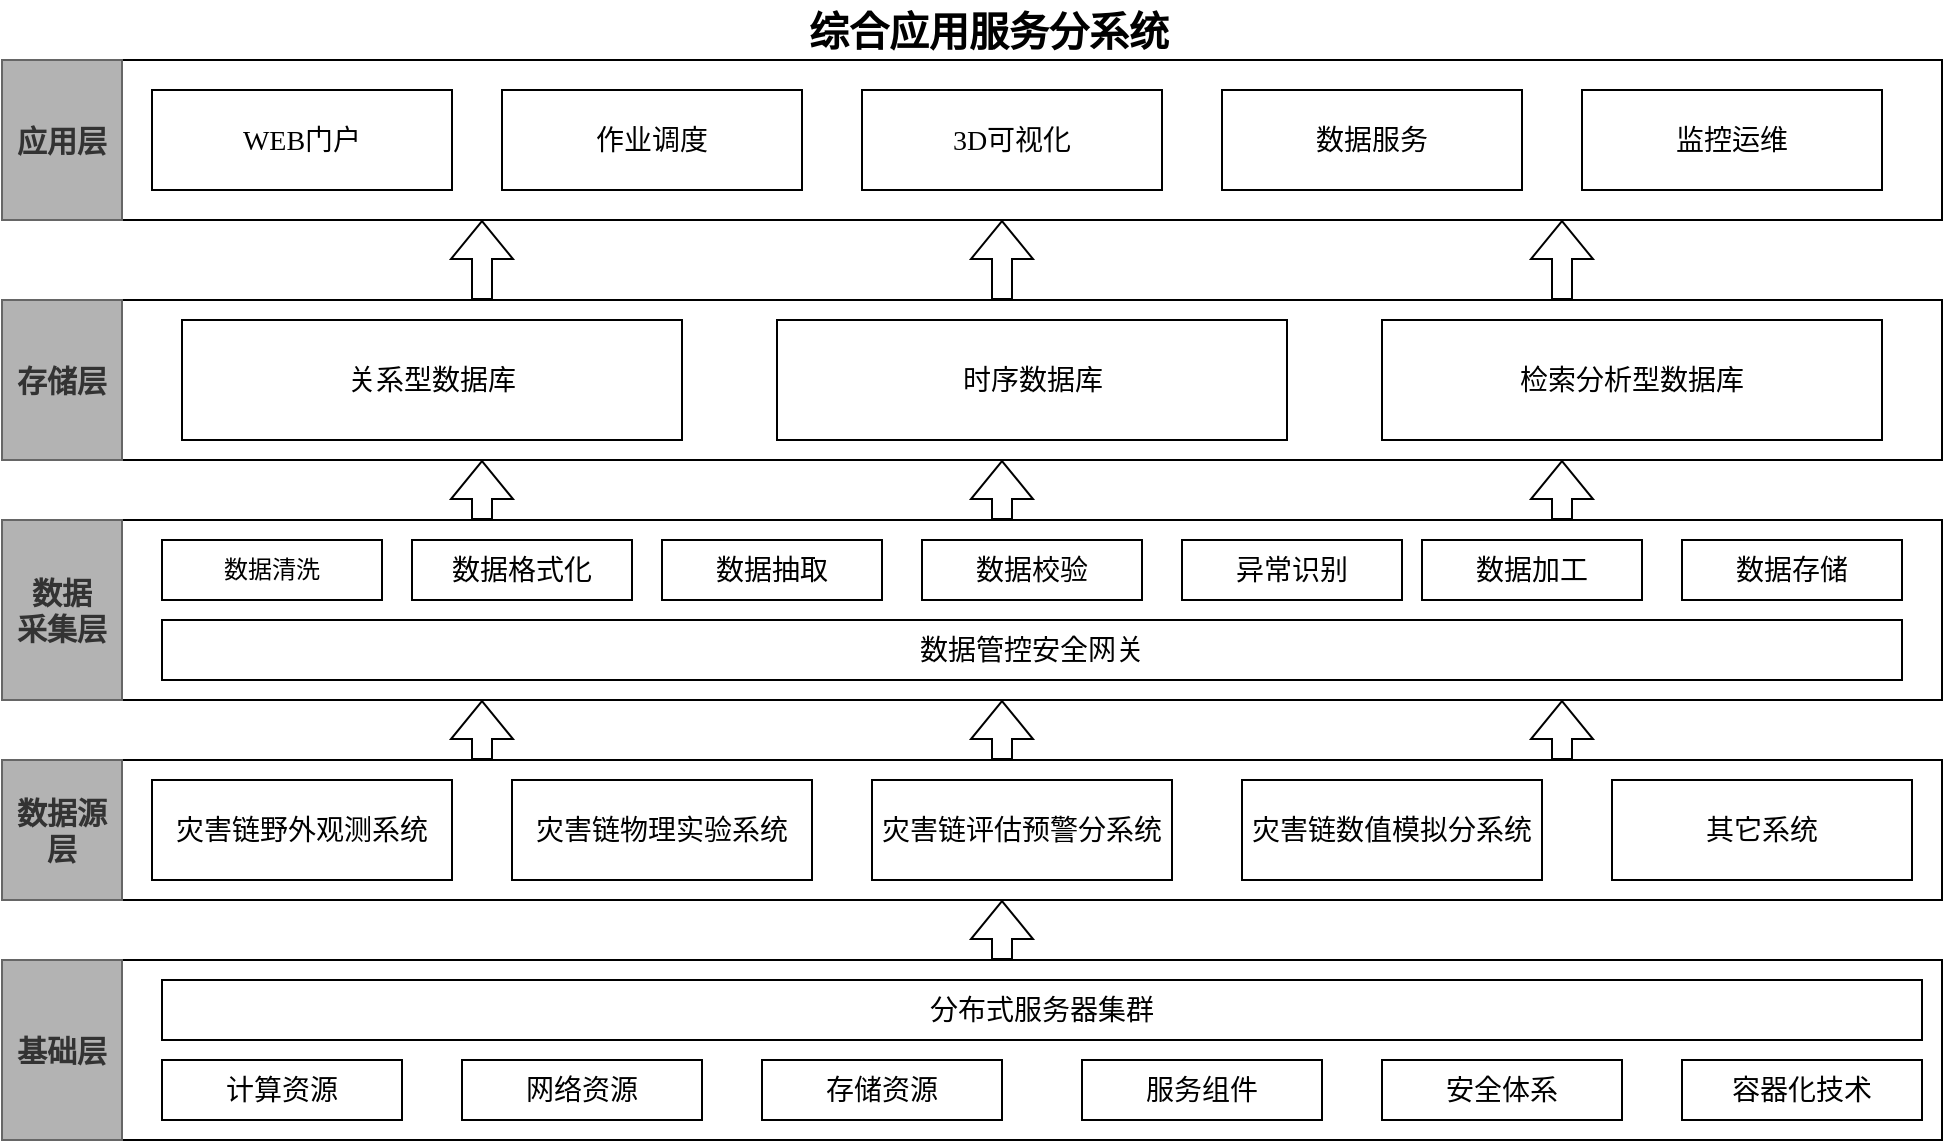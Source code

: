 <mxfile version="23.0.2" type="github" pages="5">
  <diagram name="第 1 页" id="uPUbV-rSZ_JZDI5Rb2x2">
    <mxGraphModel dx="1114" dy="694" grid="0" gridSize="10" guides="1" tooltips="1" connect="1" arrows="1" fold="1" page="1" pageScale="1" pageWidth="1200" pageHeight="1920" math="0" shadow="0">
      <root>
        <mxCell id="0" />
        <mxCell id="1" parent="0" />
        <mxCell id="Y21Yz2igWRWGgSKxSUmo-1" value="" style="rounded=0;whiteSpace=wrap;html=1;" parent="1" vertex="1">
          <mxGeometry x="100" y="510" width="910" height="90" as="geometry" />
        </mxCell>
        <mxCell id="Y21Yz2igWRWGgSKxSUmo-2" value="" style="rounded=0;whiteSpace=wrap;html=1;flipH=1;" parent="1" vertex="1">
          <mxGeometry x="100" y="410" width="910" height="70" as="geometry" />
        </mxCell>
        <mxCell id="Y21Yz2igWRWGgSKxSUmo-3" value="分布式服务器集群" style="rounded=0;whiteSpace=wrap;html=1;fontSize=14;" parent="1" vertex="1">
          <mxGeometry x="120" y="520" width="880" height="30" as="geometry" />
        </mxCell>
        <mxCell id="Y21Yz2igWRWGgSKxSUmo-4" value="计算资源" style="rounded=0;whiteSpace=wrap;html=1;fontSize=14;" parent="1" vertex="1">
          <mxGeometry x="120" y="560" width="120" height="30" as="geometry" />
        </mxCell>
        <mxCell id="Y21Yz2igWRWGgSKxSUmo-5" value="网络资源" style="rounded=0;whiteSpace=wrap;html=1;fontSize=14;" parent="1" vertex="1">
          <mxGeometry x="270" y="560" width="120" height="30" as="geometry" />
        </mxCell>
        <mxCell id="Y21Yz2igWRWGgSKxSUmo-6" value="存储资源" style="rounded=0;whiteSpace=wrap;html=1;fontSize=14;" parent="1" vertex="1">
          <mxGeometry x="420" y="560" width="120" height="30" as="geometry" />
        </mxCell>
        <mxCell id="Y21Yz2igWRWGgSKxSUmo-7" value="服务组件" style="rounded=0;whiteSpace=wrap;html=1;fontSize=14;" parent="1" vertex="1">
          <mxGeometry x="580" y="560" width="120" height="30" as="geometry" />
        </mxCell>
        <mxCell id="Y21Yz2igWRWGgSKxSUmo-8" value="安全体系" style="rounded=0;whiteSpace=wrap;html=1;fontSize=14;" parent="1" vertex="1">
          <mxGeometry x="730" y="560" width="120" height="30" as="geometry" />
        </mxCell>
        <mxCell id="Y21Yz2igWRWGgSKxSUmo-9" value="容器化技术" style="rounded=0;whiteSpace=wrap;html=1;fontSize=14;" parent="1" vertex="1">
          <mxGeometry x="880" y="560" width="120" height="30" as="geometry" />
        </mxCell>
        <mxCell id="Y21Yz2igWRWGgSKxSUmo-24" style="edgeStyle=orthogonalEdgeStyle;rounded=0;orthogonalLoop=1;jettySize=auto;html=1;exitX=0.5;exitY=1;exitDx=0;exitDy=0;fontSize=14;" parent="1" source="Y21Yz2igWRWGgSKxSUmo-8" target="Y21Yz2igWRWGgSKxSUmo-8" edge="1">
          <mxGeometry relative="1" as="geometry" />
        </mxCell>
        <mxCell id="Y21Yz2igWRWGgSKxSUmo-25" value="" style="rounded=0;whiteSpace=wrap;html=1;" parent="1" vertex="1">
          <mxGeometry x="100" y="290" width="910" height="90" as="geometry" />
        </mxCell>
        <mxCell id="Y21Yz2igWRWGgSKxSUmo-26" value="数据管控安全网关" style="rounded=0;whiteSpace=wrap;html=1;fontSize=14;" parent="1" vertex="1">
          <mxGeometry x="120" y="340" width="870" height="30" as="geometry" />
        </mxCell>
        <mxCell id="Y21Yz2igWRWGgSKxSUmo-27" value="数据清洗" style="rounded=0;whiteSpace=wrap;html=1;" parent="1" vertex="1">
          <mxGeometry x="120" y="300" width="110" height="30" as="geometry" />
        </mxCell>
        <mxCell id="Y21Yz2igWRWGgSKxSUmo-28" value="数据格式化" style="rounded=0;whiteSpace=wrap;html=1;fontSize=14;" parent="1" vertex="1">
          <mxGeometry x="245" y="300" width="110" height="30" as="geometry" />
        </mxCell>
        <mxCell id="Y21Yz2igWRWGgSKxSUmo-29" value="数据抽取" style="rounded=0;whiteSpace=wrap;html=1;fontSize=14;" parent="1" vertex="1">
          <mxGeometry x="370" y="300" width="110" height="30" as="geometry" />
        </mxCell>
        <mxCell id="Y21Yz2igWRWGgSKxSUmo-30" value="数据校验" style="rounded=0;whiteSpace=wrap;html=1;fontSize=14;" parent="1" vertex="1">
          <mxGeometry x="500" y="300" width="110" height="30" as="geometry" />
        </mxCell>
        <mxCell id="Y21Yz2igWRWGgSKxSUmo-31" value="异常识别" style="rounded=0;whiteSpace=wrap;html=1;fontSize=14;" parent="1" vertex="1">
          <mxGeometry x="630" y="300" width="110" height="30" as="geometry" />
        </mxCell>
        <mxCell id="Y21Yz2igWRWGgSKxSUmo-32" value="数据加工" style="rounded=0;whiteSpace=wrap;html=1;fontSize=14;" parent="1" vertex="1">
          <mxGeometry x="750" y="300" width="110" height="30" as="geometry" />
        </mxCell>
        <mxCell id="Y21Yz2igWRWGgSKxSUmo-33" value="数据存储" style="rounded=0;whiteSpace=wrap;html=1;fontSize=14;" parent="1" vertex="1">
          <mxGeometry x="880" y="300" width="110" height="30" as="geometry" />
        </mxCell>
        <mxCell id="Y21Yz2igWRWGgSKxSUmo-34" value="" style="rounded=0;whiteSpace=wrap;html=1;" parent="1" vertex="1">
          <mxGeometry x="100" y="180" width="910" height="80" as="geometry" />
        </mxCell>
        <mxCell id="Y21Yz2igWRWGgSKxSUmo-35" value="关系型数据库" style="rounded=0;whiteSpace=wrap;html=1;fontSize=14;" parent="1" vertex="1">
          <mxGeometry x="130" y="190" width="250" height="60" as="geometry" />
        </mxCell>
        <mxCell id="Y21Yz2igWRWGgSKxSUmo-36" value="时序数据库" style="rounded=0;whiteSpace=wrap;html=1;fontSize=14;" parent="1" vertex="1">
          <mxGeometry x="427.5" y="190" width="255" height="60" as="geometry" />
        </mxCell>
        <mxCell id="Y21Yz2igWRWGgSKxSUmo-37" value="检索分析型数据库" style="rounded=0;whiteSpace=wrap;html=1;fontSize=14;" parent="1" vertex="1">
          <mxGeometry x="730" y="190" width="250" height="60" as="geometry" />
        </mxCell>
        <mxCell id="Y21Yz2igWRWGgSKxSUmo-38" value="" style="rounded=0;whiteSpace=wrap;html=1;" parent="1" vertex="1">
          <mxGeometry x="100" y="60" width="910" height="80" as="geometry" />
        </mxCell>
        <mxCell id="Y21Yz2igWRWGgSKxSUmo-45" value="基础层" style="rounded=0;whiteSpace=wrap;html=1;fontStyle=1;fontSize=15;fillColor=#B3B3B3;strokeColor=#666666;fontColor=#333333;" parent="1" vertex="1">
          <mxGeometry x="40" y="510" width="60" height="90" as="geometry" />
        </mxCell>
        <mxCell id="Y21Yz2igWRWGgSKxSUmo-61" value="数据源层" style="rounded=0;whiteSpace=wrap;html=1;fontStyle=1;fontSize=15;fillColor=#B3B3B3;strokeColor=#666666;fontColor=#333333;" parent="1" vertex="1">
          <mxGeometry x="40" y="410" width="60" height="70" as="geometry" />
        </mxCell>
        <mxCell id="Y21Yz2igWRWGgSKxSUmo-62" value="数据&lt;br style=&quot;font-size: 15px;&quot;&gt;采集层" style="rounded=0;whiteSpace=wrap;html=1;fontStyle=1;fontSize=15;fillColor=#B3B3B3;strokeColor=#666666;fontColor=#333333;" parent="1" vertex="1">
          <mxGeometry x="40" y="290" width="60" height="90" as="geometry" />
        </mxCell>
        <mxCell id="Y21Yz2igWRWGgSKxSUmo-63" value="存储层" style="rounded=0;whiteSpace=wrap;html=1;fontStyle=1;fontSize=15;fillColor=#B3B3B3;strokeColor=#666666;fontColor=#333333;" parent="1" vertex="1">
          <mxGeometry x="40" y="180" width="60" height="80" as="geometry" />
        </mxCell>
        <mxCell id="Y21Yz2igWRWGgSKxSUmo-64" value="应用层" style="rounded=0;whiteSpace=wrap;html=1;fontStyle=1;fontSize=15;fillColor=#B3B3B3;strokeColor=#666666;fontColor=#333333;" parent="1" vertex="1">
          <mxGeometry x="40" y="60" width="60" height="80" as="geometry" />
        </mxCell>
        <mxCell id="Y21Yz2igWRWGgSKxSUmo-71" value="" style="shape=flexArrow;endArrow=classic;html=1;rounded=0;exitX=0.5;exitY=0;exitDx=0;exitDy=0;fontSize=14;" parent="1" edge="1">
          <mxGeometry width="50" height="50" relative="1" as="geometry">
            <mxPoint x="540" y="180" as="sourcePoint" />
            <mxPoint x="540" y="140" as="targetPoint" />
          </mxGeometry>
        </mxCell>
        <mxCell id="Y21Yz2igWRWGgSKxSUmo-72" value="" style="shape=flexArrow;endArrow=classic;html=1;rounded=0;exitX=0.5;exitY=0;exitDx=0;exitDy=0;fontSize=14;" parent="1" edge="1">
          <mxGeometry width="50" height="50" relative="1" as="geometry">
            <mxPoint x="280" y="180" as="sourcePoint" />
            <mxPoint x="280" y="140" as="targetPoint" />
          </mxGeometry>
        </mxCell>
        <mxCell id="Y21Yz2igWRWGgSKxSUmo-73" value="" style="shape=flexArrow;endArrow=classic;html=1;rounded=0;exitX=0.5;exitY=0;exitDx=0;exitDy=0;fontSize=14;" parent="1" edge="1">
          <mxGeometry width="50" height="50" relative="1" as="geometry">
            <mxPoint x="820" y="180" as="sourcePoint" />
            <mxPoint x="820" y="140" as="targetPoint" />
          </mxGeometry>
        </mxCell>
        <mxCell id="Y21Yz2igWRWGgSKxSUmo-96" value="&lt;p class=&quot;MsoNormal&quot; style=&quot;font-size: 14px;&quot;&gt;&lt;font style=&quot;font-size: 14px;&quot;&gt;灾害链野外观测&lt;span style=&quot;font-size: 14px;&quot;&gt;&lt;font style=&quot;font-size: 14px;&quot;&gt;系统&lt;/font&gt;&lt;/span&gt;&lt;/font&gt;&lt;/p&gt;" style="rounded=0;whiteSpace=wrap;html=1;fontSize=14;fontFamily=Helvetica;flipH=1;" parent="1" vertex="1">
          <mxGeometry x="115" y="420" width="150" height="50" as="geometry" />
        </mxCell>
        <mxCell id="Y21Yz2igWRWGgSKxSUmo-97" value="&lt;p class=&quot;MsoNormal&quot; style=&quot;font-size: 14px;&quot;&gt;灾害链物理实验&lt;span style=&quot;font-size: 14px;&quot;&gt;&lt;font style=&quot;font-size: 14px;&quot;&gt;系统&lt;/font&gt;&lt;/span&gt;&lt;/p&gt;" style="rounded=0;whiteSpace=wrap;html=1;fontSize=14;fontFamily=Helvetica;flipH=1;" parent="1" vertex="1">
          <mxGeometry x="295" y="420" width="150" height="50" as="geometry" />
        </mxCell>
        <mxCell id="Y21Yz2igWRWGgSKxSUmo-98" value="&lt;p class=&quot;MsoNormal&quot; style=&quot;font-size: 14px;&quot;&gt;灾害链评估预警分&lt;span style=&quot;font-size: 14px;&quot;&gt;&lt;font style=&quot;font-size: 14px;&quot;&gt;系统&lt;/font&gt;&lt;/span&gt;&lt;/p&gt;" style="rounded=0;whiteSpace=wrap;html=1;fontSize=14;fontFamily=Helvetica;flipH=1;" parent="1" vertex="1">
          <mxGeometry x="475" y="420" width="150" height="50" as="geometry" />
        </mxCell>
        <mxCell id="Y21Yz2igWRWGgSKxSUmo-99" value="&lt;p class=&quot;MsoNormal&quot; style=&quot;font-size: 14px;&quot;&gt;灾害链数值模拟分系统&lt;/p&gt;" style="rounded=0;whiteSpace=wrap;html=1;fontSize=14;fontFamily=Helvetica;flipH=1;" parent="1" vertex="1">
          <mxGeometry x="660" y="420" width="150" height="50" as="geometry" />
        </mxCell>
        <mxCell id="Y21Yz2igWRWGgSKxSUmo-100" value="&lt;p class=&quot;MsoNormal&quot; style=&quot;font-size: 14px;&quot;&gt;其它系统&lt;/p&gt;" style="rounded=0;whiteSpace=wrap;html=1;fontSize=14;fontFamily=Helvetica;flipH=1;" parent="1" vertex="1">
          <mxGeometry x="845" y="420" width="150" height="50" as="geometry" />
        </mxCell>
        <mxCell id="Y21Yz2igWRWGgSKxSUmo-102" value="" style="shape=flexArrow;endArrow=classic;html=1;rounded=0;exitX=0.5;exitY=0;exitDx=0;exitDy=0;fontSize=14;" parent="1" edge="1">
          <mxGeometry width="50" height="50" relative="1" as="geometry">
            <mxPoint x="540" y="410" as="sourcePoint" />
            <mxPoint x="540" y="380" as="targetPoint" />
          </mxGeometry>
        </mxCell>
        <mxCell id="Y21Yz2igWRWGgSKxSUmo-103" value="" style="shape=flexArrow;endArrow=classic;html=1;rounded=0;exitX=0.5;exitY=0;exitDx=0;exitDy=0;fontSize=14;" parent="1" edge="1">
          <mxGeometry width="50" height="50" relative="1" as="geometry">
            <mxPoint x="820" y="410" as="sourcePoint" />
            <mxPoint x="820" y="380" as="targetPoint" />
          </mxGeometry>
        </mxCell>
        <mxCell id="Y21Yz2igWRWGgSKxSUmo-104" value="" style="shape=flexArrow;endArrow=classic;html=1;rounded=0;exitX=0.5;exitY=0;exitDx=0;exitDy=0;fontSize=14;" parent="1" edge="1">
          <mxGeometry width="50" height="50" relative="1" as="geometry">
            <mxPoint x="280" y="410" as="sourcePoint" />
            <mxPoint x="280" y="380" as="targetPoint" />
          </mxGeometry>
        </mxCell>
        <mxCell id="Y21Yz2igWRWGgSKxSUmo-105" value="" style="shape=flexArrow;endArrow=classic;html=1;rounded=0;exitX=0.5;exitY=0;exitDx=0;exitDy=0;fontSize=14;" parent="1" edge="1">
          <mxGeometry width="50" height="50" relative="1" as="geometry">
            <mxPoint x="540" y="510" as="sourcePoint" />
            <mxPoint x="540" y="480" as="targetPoint" />
          </mxGeometry>
        </mxCell>
        <mxCell id="Y21Yz2igWRWGgSKxSUmo-106" value="" style="shape=flexArrow;endArrow=classic;html=1;rounded=0;exitX=0.5;exitY=0;exitDx=0;exitDy=0;fontSize=14;" parent="1" edge="1">
          <mxGeometry width="50" height="50" relative="1" as="geometry">
            <mxPoint x="540" y="290" as="sourcePoint" />
            <mxPoint x="540" y="260" as="targetPoint" />
          </mxGeometry>
        </mxCell>
        <mxCell id="Y21Yz2igWRWGgSKxSUmo-107" value="" style="shape=flexArrow;endArrow=classic;html=1;rounded=0;exitX=0.5;exitY=0;exitDx=0;exitDy=0;fontSize=14;" parent="1" edge="1">
          <mxGeometry width="50" height="50" relative="1" as="geometry">
            <mxPoint x="820" y="290" as="sourcePoint" />
            <mxPoint x="820" y="260" as="targetPoint" />
          </mxGeometry>
        </mxCell>
        <mxCell id="Y21Yz2igWRWGgSKxSUmo-108" value="" style="shape=flexArrow;endArrow=classic;html=1;rounded=0;exitX=0.5;exitY=0;exitDx=0;exitDy=0;fontSize=14;" parent="1" edge="1">
          <mxGeometry width="50" height="50" relative="1" as="geometry">
            <mxPoint x="280" y="290" as="sourcePoint" />
            <mxPoint x="280" y="260" as="targetPoint" />
          </mxGeometry>
        </mxCell>
        <mxCell id="Y21Yz2igWRWGgSKxSUmo-109" value="&lt;p class=&quot;MsoNormal&quot; style=&quot;font-size: 14px;&quot;&gt;&lt;font face=&quot;Times New Roman&quot; style=&quot;font-size: 14px;&quot;&gt;WEB&lt;/font&gt;&lt;font face=&quot;宋体&quot; style=&quot;font-size: 14px;&quot;&gt;门户&lt;/font&gt;&lt;/p&gt;" style="rounded=0;whiteSpace=wrap;html=1;fontSize=14;" parent="1" vertex="1">
          <mxGeometry x="115" y="75" width="150" height="50" as="geometry" />
        </mxCell>
        <mxCell id="Y21Yz2igWRWGgSKxSUmo-110" value="&lt;p class=&quot;MsoNormal&quot; style=&quot;font-size: 14px;&quot;&gt;&lt;font face=&quot;Times New Roman&quot; style=&quot;font-size: 14px;&quot;&gt;作业调度&lt;/font&gt;&lt;/p&gt;" style="rounded=0;whiteSpace=wrap;html=1;fontSize=14;" parent="1" vertex="1">
          <mxGeometry x="290" y="75" width="150" height="50" as="geometry" />
        </mxCell>
        <mxCell id="Y21Yz2igWRWGgSKxSUmo-111" value="&lt;p class=&quot;MsoNormal&quot; style=&quot;font-size: 14px;&quot;&gt;&lt;font face=&quot;Times New Roman&quot; style=&quot;font-size: 14px;&quot;&gt;3D可视化&lt;/font&gt;&lt;/p&gt;" style="rounded=0;whiteSpace=wrap;html=1;fontSize=14;" parent="1" vertex="1">
          <mxGeometry x="470" y="75" width="150" height="50" as="geometry" />
        </mxCell>
        <mxCell id="Y21Yz2igWRWGgSKxSUmo-112" value="&lt;p class=&quot;MsoNormal&quot; style=&quot;font-size: 14px;&quot;&gt;&lt;font face=&quot;Times New Roman&quot; style=&quot;font-size: 14px;&quot;&gt;数据服务&lt;/font&gt;&lt;/p&gt;" style="rounded=0;whiteSpace=wrap;html=1;fontSize=14;" parent="1" vertex="1">
          <mxGeometry x="650" y="75" width="150" height="50" as="geometry" />
        </mxCell>
        <mxCell id="Y21Yz2igWRWGgSKxSUmo-113" value="&lt;p class=&quot;MsoNormal&quot; style=&quot;font-size: 14px;&quot;&gt;&lt;font face=&quot;Times New Roman&quot; style=&quot;font-size: 14px;&quot;&gt;监控运维&lt;/font&gt;&lt;/p&gt;" style="rounded=0;whiteSpace=wrap;html=1;fontSize=14;" parent="1" vertex="1">
          <mxGeometry x="830" y="75" width="150" height="50" as="geometry" />
        </mxCell>
        <mxCell id="Y21Yz2igWRWGgSKxSUmo-115" value="&lt;font style=&quot;font-size: 20px;&quot;&gt;&lt;b&gt;综合应用服务分系统&lt;/b&gt;&lt;/font&gt;" style="text;html=1;strokeColor=none;fillColor=none;align=center;verticalAlign=middle;whiteSpace=wrap;rounded=0;" parent="1" vertex="1">
          <mxGeometry x="417" y="30" width="233" height="30" as="geometry" />
        </mxCell>
      </root>
    </mxGraphModel>
  </diagram>
  <diagram id="sS7Q6tvGGxgqC9vxO_cE" name="第 2 页">
    <mxGraphModel dx="780" dy="486" grid="1" gridSize="10" guides="1" tooltips="1" connect="1" arrows="1" fold="1" page="1" pageScale="1" pageWidth="1200" pageHeight="1920" math="0" shadow="0">
      <root>
        <mxCell id="0" />
        <mxCell id="1" parent="0" />
        <mxCell id="ONGQ5aoSFlL4EmLgfPxl-1" value="" style="rounded=0;whiteSpace=wrap;html=1;" parent="1" vertex="1">
          <mxGeometry x="270" y="150" width="680" height="270" as="geometry" />
        </mxCell>
        <mxCell id="ONGQ5aoSFlL4EmLgfPxl-2" value="" style="rounded=0;whiteSpace=wrap;html=1;dashed=1;" parent="1" vertex="1">
          <mxGeometry x="280" y="160" width="100" height="250" as="geometry" />
        </mxCell>
        <mxCell id="ONGQ5aoSFlL4EmLgfPxl-3" value="" style="rounded=0;whiteSpace=wrap;html=1;dashed=1;" parent="1" vertex="1">
          <mxGeometry x="460" y="160" width="480" height="250" as="geometry" />
        </mxCell>
        <mxCell id="ONGQ5aoSFlL4EmLgfPxl-4" value="" style="rounded=0;whiteSpace=wrap;html=1;dashed=1;" parent="1" vertex="1">
          <mxGeometry x="830" y="190" width="100" height="210" as="geometry" />
        </mxCell>
        <mxCell id="ONGQ5aoSFlL4EmLgfPxl-5" value="" style="rounded=0;whiteSpace=wrap;html=1;dashed=1;" parent="1" vertex="1">
          <mxGeometry x="580" y="190" width="190" height="210" as="geometry" />
        </mxCell>
        <mxCell id="ONGQ5aoSFlL4EmLgfPxl-6" value="关系数据库" style="rounded=0;whiteSpace=wrap;html=1;" parent="1" vertex="1">
          <mxGeometry x="840" y="210" width="80" height="80" as="geometry" />
        </mxCell>
        <mxCell id="ONGQ5aoSFlL4EmLgfPxl-7" value="非关系数据库" style="rounded=0;whiteSpace=wrap;html=1;" parent="1" vertex="1">
          <mxGeometry x="840" y="300" width="80" height="80" as="geometry" />
        </mxCell>
        <mxCell id="ONGQ5aoSFlL4EmLgfPxl-8" value="数据检索" style="rounded=0;whiteSpace=wrap;html=1;" parent="1" vertex="1">
          <mxGeometry x="590" y="200" width="80" height="40" as="geometry" />
        </mxCell>
        <mxCell id="ONGQ5aoSFlL4EmLgfPxl-9" value="数据分析" style="rounded=0;whiteSpace=wrap;html=1;" parent="1" vertex="1">
          <mxGeometry x="680" y="200" width="80" height="40" as="geometry" />
        </mxCell>
        <mxCell id="ONGQ5aoSFlL4EmLgfPxl-10" value="数据绘图" style="rounded=0;whiteSpace=wrap;html=1;" parent="1" vertex="1">
          <mxGeometry x="590" y="250" width="80" height="40" as="geometry" />
        </mxCell>
        <mxCell id="ONGQ5aoSFlL4EmLgfPxl-11" value="数据下载" style="rounded=0;whiteSpace=wrap;html=1;" parent="1" vertex="1">
          <mxGeometry x="680" y="250" width="80" height="40" as="geometry" />
        </mxCell>
        <mxCell id="ONGQ5aoSFlL4EmLgfPxl-12" value="数据处理" style="rounded=0;whiteSpace=wrap;html=1;" parent="1" vertex="1">
          <mxGeometry x="590" y="300" width="80" height="40" as="geometry" />
        </mxCell>
        <mxCell id="ONGQ5aoSFlL4EmLgfPxl-13" value="数据共享" style="rounded=0;whiteSpace=wrap;html=1;" parent="1" vertex="1">
          <mxGeometry x="680" y="300" width="80" height="40" as="geometry" />
        </mxCell>
        <mxCell id="ONGQ5aoSFlL4EmLgfPxl-14" value="数据监控" style="rounded=0;whiteSpace=wrap;html=1;" parent="1" vertex="1">
          <mxGeometry x="590" y="350" width="80" height="40" as="geometry" />
        </mxCell>
        <mxCell id="ONGQ5aoSFlL4EmLgfPxl-15" value="其他服务" style="rounded=0;whiteSpace=wrap;html=1;" parent="1" vertex="1">
          <mxGeometry x="680" y="350" width="80" height="40" as="geometry" />
        </mxCell>
        <mxCell id="ONGQ5aoSFlL4EmLgfPxl-16" value="数据服务API接口" style="rounded=0;whiteSpace=wrap;html=1;" parent="1" vertex="1">
          <mxGeometry x="470" y="190" width="50" height="210" as="geometry" />
        </mxCell>
        <mxCell id="ONGQ5aoSFlL4EmLgfPxl-17" value="运维管理" style="rounded=0;whiteSpace=wrap;html=1;" parent="1" vertex="1">
          <mxGeometry x="290" y="200" width="80" height="40" as="geometry" />
        </mxCell>
        <mxCell id="ONGQ5aoSFlL4EmLgfPxl-18" value="Web门户" style="rounded=0;whiteSpace=wrap;html=1;" parent="1" vertex="1">
          <mxGeometry x="290" y="250" width="80" height="40" as="geometry" />
        </mxCell>
        <mxCell id="ONGQ5aoSFlL4EmLgfPxl-19" value="数据管理" style="rounded=0;whiteSpace=wrap;html=1;" parent="1" vertex="1">
          <mxGeometry x="290" y="300" width="80" height="40" as="geometry" />
        </mxCell>
        <mxCell id="ONGQ5aoSFlL4EmLgfPxl-20" value="&lt;font style=&quot;font-size: 20px;&quot;&gt;......&lt;/font&gt;" style="rounded=0;whiteSpace=wrap;html=1;" parent="1" vertex="1">
          <mxGeometry x="290" y="350" width="80" height="40" as="geometry" />
        </mxCell>
        <mxCell id="ONGQ5aoSFlL4EmLgfPxl-21" value="" style="shape=flexArrow;endArrow=classic;html=1;rounded=0;" parent="1" edge="1">
          <mxGeometry width="50" height="50" relative="1" as="geometry">
            <mxPoint x="820" y="299" as="sourcePoint" />
            <mxPoint x="780" y="299" as="targetPoint" />
          </mxGeometry>
        </mxCell>
        <mxCell id="ONGQ5aoSFlL4EmLgfPxl-22" value="" style="shape=flexArrow;endArrow=classic;html=1;rounded=0;" parent="1" edge="1">
          <mxGeometry width="50" height="50" relative="1" as="geometry">
            <mxPoint x="570" y="299" as="sourcePoint" />
            <mxPoint x="530" y="299" as="targetPoint" />
          </mxGeometry>
        </mxCell>
        <mxCell id="ONGQ5aoSFlL4EmLgfPxl-23" value="&lt;font style=&quot;font-size: 14px;&quot;&gt;提供&lt;br&gt;数据&lt;/font&gt;" style="text;html=1;strokeColor=none;fillColor=none;align=center;verticalAlign=middle;whiteSpace=wrap;rounded=0;fontStyle=1" parent="1" vertex="1">
          <mxGeometry x="770" y="255" width="60" height="30" as="geometry" />
        </mxCell>
        <mxCell id="ONGQ5aoSFlL4EmLgfPxl-24" value="提供&lt;br&gt;服务" style="text;html=1;strokeColor=none;fillColor=none;align=center;verticalAlign=middle;whiteSpace=wrap;rounded=0;fontStyle=1;fontSize=14;" parent="1" vertex="1">
          <mxGeometry x="520" y="255" width="60" height="30" as="geometry" />
        </mxCell>
        <mxCell id="ONGQ5aoSFlL4EmLgfPxl-25" value="" style="endArrow=classic;html=1;rounded=0;" parent="1" edge="1">
          <mxGeometry width="50" height="50" relative="1" as="geometry">
            <mxPoint x="450" y="290" as="sourcePoint" />
            <mxPoint x="390" y="290" as="targetPoint" />
          </mxGeometry>
        </mxCell>
        <mxCell id="ONGQ5aoSFlL4EmLgfPxl-26" value="" style="endArrow=classic;html=1;rounded=0;" parent="1" edge="1">
          <mxGeometry width="50" height="50" relative="1" as="geometry">
            <mxPoint x="390" y="319.5" as="sourcePoint" />
            <mxPoint x="450" y="319.5" as="targetPoint" />
          </mxGeometry>
        </mxCell>
        <mxCell id="ONGQ5aoSFlL4EmLgfPxl-27" value="接口调用" style="text;html=1;strokeColor=none;fillColor=none;align=center;verticalAlign=middle;whiteSpace=wrap;rounded=0;fontStyle=1" parent="1" vertex="1">
          <mxGeometry x="390" y="290" width="60" height="30" as="geometry" />
        </mxCell>
        <mxCell id="ONGQ5aoSFlL4EmLgfPxl-28" value="数据层" style="text;html=1;strokeColor=none;fillColor=none;align=center;verticalAlign=middle;whiteSpace=wrap;rounded=0;fontStyle=1" parent="1" vertex="1">
          <mxGeometry x="850" y="160" width="60" height="30" as="geometry" />
        </mxCell>
        <mxCell id="ONGQ5aoSFlL4EmLgfPxl-29" value="服务封装" style="text;html=1;strokeColor=none;fillColor=none;align=center;verticalAlign=middle;whiteSpace=wrap;rounded=0;fontStyle=1" parent="1" vertex="1">
          <mxGeometry x="645" y="160" width="60" height="30" as="geometry" />
        </mxCell>
        <mxCell id="ONGQ5aoSFlL4EmLgfPxl-30" value="接入方式" style="text;html=1;strokeColor=none;fillColor=none;align=center;verticalAlign=middle;whiteSpace=wrap;rounded=0;fontStyle=1" parent="1" vertex="1">
          <mxGeometry x="465" y="160" width="60" height="30" as="geometry" />
        </mxCell>
        <mxCell id="ONGQ5aoSFlL4EmLgfPxl-31" value="应用层" style="text;html=1;strokeColor=none;fillColor=none;align=center;verticalAlign=middle;whiteSpace=wrap;rounded=0;fontStyle=1" parent="1" vertex="1">
          <mxGeometry x="300" y="170" width="60" height="30" as="geometry" />
        </mxCell>
      </root>
    </mxGraphModel>
  </diagram>
  <diagram id="ILuFqrpbeec7nVFdK_9-" name="第 3 页">
    <mxGraphModel dx="1020" dy="520" grid="0" gridSize="10" guides="1" tooltips="1" connect="1" arrows="1" fold="1" page="1" pageScale="1" pageWidth="1200" pageHeight="1920" math="0" shadow="0">
      <root>
        <mxCell id="0" />
        <mxCell id="1" parent="0" />
        <UserObject label="&lt;div style=&quot;font-size: 1px&quot;&gt;&lt;br&gt;&lt;/div&gt;" tags="Background" id="RKVV_E7csOFiu5_OZwkB-18">
          <mxCell style="verticalAlign=middle;align=center;overflow=width;vsdxID=18;fillColor=#ffffff;gradientColor=none;shape=stencil(nZBRDoQgDERP03+WHsHFe5iISyOCQdT19kIaIxq//Jtp3zTpAFaTaUYNUkwx+F6v1EYD+AUpyRkdKCYFqACrzgf9C352LfuxyWRWg1/yhT/nRE5IsZWuZtCSK8CPeI0e/hF+jV7AJM4PO7KWCyr390bSiNtEtQM=);strokeColor=#000000;spacingTop=-3;spacingBottom=-3;spacingLeft=-3;spacingRight=-3;points=[];labelBackgroundColor=none;rounded=0;html=1;whiteSpace=wrap;" vertex="1" parent="1">
            <mxGeometry x="470" y="210" width="172" height="310" as="geometry" />
          </mxCell>
        </UserObject>
        <UserObject label="" tags="Background" id="RKVV_E7csOFiu5_OZwkB-1">
          <mxCell style="vsdxID=1;fillColor=#ffffff;gradientColor=none;shape=stencil(nZBRDoQgDERP03+WHsHFe5iISyOCQdT19kIaIxq//Jtp3zTpAFaTaUYNUkwx+F6v1EYD+AUpyRkdKCYFqACrzgf9C352LfuxyWRWg1/yhT/nRE5IsZWuZtCSK8CPeI0e/hF+jV7AJM4PO7KWCyr390bSiNtEtQM=);strokeColor=#000000;spacingTop=-3;spacingBottom=-3;spacingLeft=-3;spacingRight=-3;points=[];labelBackgroundColor=none;rounded=0;html=1;whiteSpace=wrap;" vertex="1" parent="1">
            <mxGeometry x="260" y="210" width="140" height="310" as="geometry" />
          </mxCell>
        </UserObject>
        <UserObject label="&lt;div style=&quot;font-size: 14px;&quot;&gt;地震灾害链野外观测科学数据&lt;br style=&quot;font-size: 14px;&quot;&gt;&lt;/div&gt;" tags="Background" id="RKVV_E7csOFiu5_OZwkB-2">
          <mxCell style="verticalAlign=middle;align=center;overflow=width;vsdxID=2;fillColor=#ffffff;gradientColor=none;shape=stencil(nZBRDoQgDERP03+WHsHFe5iISyOCQdT19kIaIxq//Jtp3zTpAFaTaUYNUkwx+F6v1EYD+AUpyRkdKCYFqACrzgf9C352LfuxyWRWg1/yhT/nRE5IsZWuZtCSK8CPeI0e/hF+jV7AJM4PO7KWCyr390bSiNtEtQM=);strokeColor=#000000;spacingTop=-3;spacingBottom=-3;spacingLeft=-3;spacingRight=-3;points=[];labelBackgroundColor=none;rounded=0;html=1;whiteSpace=wrap;fontSize=14;" vertex="1" parent="1">
            <mxGeometry x="270" y="270" width="120" height="50" as="geometry" />
          </mxCell>
        </UserObject>
        <UserObject label="&lt;div style=&quot;font-size: 14px;&quot;&gt;地震灾害链科学实验数据&lt;br style=&quot;font-size: 14px;&quot;&gt;&lt;/div&gt;" tags="Background" id="RKVV_E7csOFiu5_OZwkB-3">
          <mxCell style="verticalAlign=middle;align=center;overflow=width;vsdxID=3;fillColor=#ffffff;gradientColor=none;shape=stencil(nZBRDoQgDERP03+WHsHFe5iISyOCQdT19kIaIxq//Jtp3zTpAFaTaUYNUkwx+F6v1EYD+AUpyRkdKCYFqACrzgf9C352LfuxyWRWg1/yhT/nRE5IsZWuZtCSK8CPeI0e/hF+jV7AJM4PO7KWCyr390bSiNtEtQM=);strokeColor=#000000;spacingTop=-3;spacingBottom=-3;spacingLeft=-3;spacingRight=-3;points=[];labelBackgroundColor=none;rounded=0;html=1;whiteSpace=wrap;fontSize=14;" vertex="1" parent="1">
            <mxGeometry x="270" y="330" width="120" height="50" as="geometry" />
          </mxCell>
        </UserObject>
        <UserObject label="&lt;div style=&quot;font-size: 14px;&quot;&gt;中国地震科学实验场形成实验数据&lt;br style=&quot;font-size: 14px;&quot;&gt;&lt;/div&gt;" tags="Background" id="RKVV_E7csOFiu5_OZwkB-4">
          <mxCell style="verticalAlign=middle;align=center;overflow=width;vsdxID=4;fillColor=#ffffff;gradientColor=none;shape=stencil(nZBRDoQgDERP03+WHsHFe5iISyOCQdT19kIaIxq//Jtp3zTpAFaTaUYNUkwx+F6v1EYD+AUpyRkdKCYFqACrzgf9C352LfuxyWRWg1/yhT/nRE5IsZWuZtCSK8CPeI0e/hF+jV7AJM4PO7KWCyr390bSiNtEtQM=);strokeColor=#000000;spacingTop=-3;spacingBottom=-3;spacingLeft=-3;spacingRight=-3;points=[];labelBackgroundColor=none;rounded=0;html=1;whiteSpace=wrap;fontSize=14;" vertex="1" parent="1">
            <mxGeometry x="270" y="390" width="120" height="50" as="geometry" />
          </mxCell>
        </UserObject>
        <UserObject label="&lt;div style=&quot;font-size: 16px;&quot;&gt;&lt;font style=&quot;font-size: 16px; font-family: Helvetica; color: rgb(0, 0, 0); direction: ltr; letter-spacing: 0px; line-height: 120%; opacity: 1;&quot;&gt;&lt;b style=&quot;font-size: 16px;&quot;&gt;数据源&lt;/b&gt;&lt;/font&gt;&lt;/div&gt;" tags="Background" id="RKVV_E7csOFiu5_OZwkB-5">
          <mxCell style="verticalAlign=middle;align=center;overflow=width;vsdxID=5;fillColor=none;gradientColor=none;shape=stencil(nZBRDoQgDERP03+WHsHFe5iISyOCQdT19kIaIxq//Jtp3zTpAFaTaUYNUkwx+F6v1EYD+AUpyRkdKCYFqACrzgf9C352LfuxyWRWg1/yhT/nRE5IsZWuZtCSK8CPeI0e/hF+jV7AJM4PO7KWCyr390bSiNtEtQM=);strokeColor=none;spacingTop=-3;spacingBottom=-3;spacingLeft=-3;spacingRight=-3;points=[];labelBackgroundColor=none;rounded=0;html=1;whiteSpace=wrap;fontSize=16;" vertex="1" parent="1">
            <mxGeometry x="280" y="210" width="100" height="50" as="geometry" />
          </mxCell>
        </UserObject>
        <UserObject label="" tags="Background" id="RKVV_E7csOFiu5_OZwkB-9">
          <mxCell style="vsdxID=9;fillColor=#ffffff;gradientColor=none;shape=stencil(nZBRDoQgDERP03+WHsHFe5iISyOCQdT19kIaIxq//Jtp3zTpAFaTaUYNUkwx+F6v1EYD+AUpyRkdKCYFqACrzgf9C352LfuxyWRWg1/yhT/nRE5IsZWuZtCSK8CPeI0e/hF+jV7AJM4PO7KWCyr390bSiNtEtQM=);strokeColor=#000000;spacingTop=-3;spacingBottom=-3;spacingLeft=-3;spacingRight=-3;points=[];labelBackgroundColor=none;rounded=0;html=1;whiteSpace=wrap;" vertex="1" parent="1">
            <mxGeometry x="490" y="250" width="140" height="260" as="geometry" />
          </mxCell>
        </UserObject>
        <UserObject label="&lt;div style=&quot;font-size: 14px;&quot;&gt;&lt;p class=&quot;MsoNormal&quot; style=&quot;font-size: 14px;&quot;&gt;通讯协议制定与测试模块&lt;/p&gt;&lt;/div&gt;" tags="Background" id="RKVV_E7csOFiu5_OZwkB-10">
          <mxCell style="verticalAlign=middle;align=center;overflow=width;vsdxID=10;fillColor=#ffffff;gradientColor=none;shape=stencil(nZBRDoQgDERP03+WHsHFe5iISyOCQdT19kIaIxq//Jtp3zTpAFaTaUYNUkwx+F6v1EYD+AUpyRkdKCYFqACrzgf9C352LfuxyWRWg1/yhT/nRE5IsZWuZtCSK8CPeI0e/hF+jV7AJM4PO7KWCyr390bSiNtEtQM=);strokeColor=#000000;spacingTop=-3;spacingBottom=-3;spacingLeft=-3;spacingRight=-3;points=[];labelBackgroundColor=none;rounded=0;html=1;whiteSpace=wrap;fontSize=14;" vertex="1" parent="1">
            <mxGeometry x="505" y="290" width="110" height="50" as="geometry" />
          </mxCell>
        </UserObject>
        <UserObject label="&lt;div style=&quot;font-size: 14px;&quot;&gt;&lt;p class=&quot;MsoNormal&quot; style=&quot;font-size: 14px;&quot;&gt;多源数据接入模块&lt;/p&gt;&lt;/div&gt;" tags="Background" id="RKVV_E7csOFiu5_OZwkB-11">
          <mxCell style="verticalAlign=middle;align=center;overflow=width;vsdxID=11;fillColor=#ffffff;gradientColor=none;shape=stencil(nZBRDoQgDERP03+WHsHFe5iISyOCQdT19kIaIxq//Jtp3zTpAFaTaUYNUkwx+F6v1EYD+AUpyRkdKCYFqACrzgf9C352LfuxyWRWg1/yhT/nRE5IsZWuZtCSK8CPeI0e/hF+jV7AJM4PO7KWCyr390bSiNtEtQM=);strokeColor=#000000;spacingTop=-3;spacingBottom=-3;spacingLeft=-3;spacingRight=-3;points=[];labelBackgroundColor=none;rounded=0;html=1;whiteSpace=wrap;fontSize=14;" vertex="1" parent="1">
            <mxGeometry x="505" y="345" width="110" height="50" as="geometry" />
          </mxCell>
        </UserObject>
        <UserObject label="&lt;div style=&quot;font-size: 14px;&quot;&gt;&lt;p class=&quot;MsoNormal&quot; style=&quot;font-size: 14px;&quot;&gt;其它数据兼容与录入模块&lt;/p&gt;&lt;/div&gt;" tags="Background" id="RKVV_E7csOFiu5_OZwkB-12">
          <mxCell style="verticalAlign=middle;align=center;overflow=width;vsdxID=12;fillColor=#ffffff;gradientColor=none;shape=stencil(nZBRDoQgDERP03+WHsHFe5iISyOCQdT19kIaIxq//Jtp3zTpAFaTaUYNUkwx+F6v1EYD+AUpyRkdKCYFqACrzgf9C352LfuxyWRWg1/yhT/nRE5IsZWuZtCSK8CPeI0e/hF+jV7AJM4PO7KWCyr390bSiNtEtQM=);strokeColor=#000000;spacingTop=-3;spacingBottom=-3;spacingLeft=-3;spacingRight=-3;points=[];labelBackgroundColor=none;rounded=0;html=1;whiteSpace=wrap;fontSize=14;" vertex="1" parent="1">
            <mxGeometry x="505" y="400" width="110" height="50" as="geometry" />
          </mxCell>
        </UserObject>
        <UserObject label="&lt;div style=&quot;font-size: 1px&quot;&gt;&lt;font style=&quot;font-size:15.52px;font-family:Helvetica;color:#000000;direction:ltr;letter-spacing:0px;line-height:120%;opacity:1&quot;&gt;&lt;b&gt;数据汇集子系统&lt;/b&gt;&lt;/font&gt;&lt;/div&gt;" tags="Background" id="RKVV_E7csOFiu5_OZwkB-13">
          <mxCell style="verticalAlign=middle;align=center;overflow=width;vsdxID=13;fillColor=none;gradientColor=none;shape=stencil(nZBRDoQgDERP03+WHsHFe5iISyOCQdT19kIaIxq//Jtp3zTpAFaTaUYNUkwx+F6v1EYD+AUpyRkdKCYFqACrzgf9C352LfuxyWRWg1/yhT/nRE5IsZWuZtCSK8CPeI0e/hF+jV7AJM4PO7KWCyr390bSiNtEtQM=);strokeColor=none;spacingTop=-3;spacingBottom=-3;spacingLeft=-3;spacingRight=-3;points=[];labelBackgroundColor=none;rounded=0;html=1;whiteSpace=wrap;" vertex="1" parent="1">
            <mxGeometry x="497.5" y="260" width="125" height="30" as="geometry" />
          </mxCell>
        </UserObject>
        <UserObject label="" tags="Background" id="RKVV_E7csOFiu5_OZwkB-14">
          <mxCell style="vsdxID=14;edgeStyle=none;startArrow=none;endArrow=classic;startSize=5;endSize=5;strokeColor=#000000;spacingTop=0;spacingBottom=0;spacingLeft=0;spacingRight=0;verticalAlign=middle;html=1;labelBackgroundColor=#ffffff;rounded=0;" edge="1" parent="1">
            <mxGeometry relative="1" as="geometry">
              <mxPoint x="-45" y="102" as="offset" />
              <Array as="points" />
              <mxPoint x="400" y="300" as="sourcePoint" />
              <mxPoint x="489" y="300" as="targetPoint" />
            </mxGeometry>
          </mxCell>
        </UserObject>
        <UserObject label="" tags="Background" id="RKVV_E7csOFiu5_OZwkB-15">
          <mxCell style="vsdxID=15;edgeStyle=none;startArrow=none;endArrow=classic;startSize=5;endSize=5;strokeColor=#000000;spacingTop=0;spacingBottom=0;spacingLeft=0;spacingRight=0;verticalAlign=middle;html=1;labelBackgroundColor=#ffffff;rounded=0;" edge="1" parent="1">
            <mxGeometry relative="1" as="geometry">
              <mxPoint x="-45" y="102" as="offset" />
              <Array as="points" />
              <mxPoint x="400" y="355" as="sourcePoint" />
              <mxPoint x="490" y="355" as="targetPoint" />
            </mxGeometry>
          </mxCell>
        </UserObject>
        <UserObject label="" tags="Background" id="RKVV_E7csOFiu5_OZwkB-16">
          <mxCell style="vsdxID=16;edgeStyle=none;startArrow=none;endArrow=classic;startSize=5;endSize=5;strokeColor=#000000;spacingTop=0;spacingBottom=0;spacingLeft=0;spacingRight=0;verticalAlign=middle;html=1;labelBackgroundColor=#ffffff;rounded=0;" edge="1" parent="1">
            <mxGeometry relative="1" as="geometry">
              <mxPoint x="-45" y="102" as="offset" />
              <Array as="points" />
              <mxPoint x="400" y="415" as="sourcePoint" />
              <mxPoint x="490" y="415" as="targetPoint" />
            </mxGeometry>
          </mxCell>
        </UserObject>
        <UserObject label="" tags="Background" id="RKVV_E7csOFiu5_OZwkB-17">
          <mxCell style="vsdxID=17;edgeStyle=none;startArrow=none;endArrow=classic;startSize=5;endSize=5;strokeColor=#000000;spacingTop=0;spacingBottom=0;spacingLeft=0;spacingRight=0;verticalAlign=middle;html=1;labelBackgroundColor=#ffffff;rounded=0;" edge="1" parent="1">
            <mxGeometry relative="1" as="geometry">
              <mxPoint x="-45" y="102" as="offset" />
              <Array as="points" />
              <mxPoint x="400" y="469" as="sourcePoint" />
              <mxPoint x="490" y="469" as="targetPoint" />
            </mxGeometry>
          </mxCell>
        </UserObject>
        <UserObject label="&lt;div style=&quot;font-size: 1px&quot;&gt;&lt;font style=&quot;font-size:12.61px;font-family:Helvetica;color:#000000;direction:ltr;letter-spacing:0px;line-height:120%;opacity:1&quot;&gt;&lt;b&gt;实时采集&lt;/b&gt;&lt;/font&gt;&lt;/div&gt;" tags="Background" id="RKVV_E7csOFiu5_OZwkB-19">
          <mxCell style="verticalAlign=middle;align=center;overflow=width;vsdxID=19;fillColor=none;gradientColor=none;shape=stencil(nZBRDoQgDERP03+WHsHFe5iISyOCQdT19kIaIxq//Jtp3zTpAFaTaUYNUkwx+F6v1EYD+AUpyRkdKCYFqACrzgf9C352LfuxyWRWg1/yhT/nRE5IsZWuZtCSK8CPeI0e/hF+jV7AJM4PO7KWCyr390bSiNtEtQM=);strokeColor=none;spacingTop=-3;spacingBottom=-3;spacingLeft=-3;spacingRight=-3;points=[];labelBackgroundColor=none;rounded=0;html=1;whiteSpace=wrap;" vertex="1" parent="1">
            <mxGeometry x="390" y="260" width="100" height="30" as="geometry" />
          </mxCell>
        </UserObject>
        <UserObject label="&lt;div style=&quot;font-size: 1px&quot;&gt;&lt;font style=&quot;font-size:12.61px;font-family:Helvetica;color:#000000;direction:ltr;letter-spacing:0px;line-height:120%;opacity:1&quot;&gt;&lt;b&gt;自动采集&lt;/b&gt;&lt;/font&gt;&lt;/div&gt;" tags="Background" id="RKVV_E7csOFiu5_OZwkB-20">
          <mxCell style="verticalAlign=middle;align=center;overflow=width;vsdxID=20;fillColor=none;gradientColor=none;shape=stencil(nZBRDoQgDERP03+WHsHFe5iISyOCQdT19kIaIxq//Jtp3zTpAFaTaUYNUkwx+F6v1EYD+AUpyRkdKCYFqACrzgf9C352LfuxyWRWg1/yhT/nRE5IsZWuZtCSK8CPeI0e/hF+jV7AJM4PO7KWCyr390bSiNtEtQM=);strokeColor=none;spacingTop=-3;spacingBottom=-3;spacingLeft=-3;spacingRight=-3;points=[];labelBackgroundColor=none;rounded=0;html=1;whiteSpace=wrap;" vertex="1" parent="1">
            <mxGeometry x="390" y="315" width="100" height="30" as="geometry" />
          </mxCell>
        </UserObject>
        <UserObject label="&lt;div style=&quot;font-size: 1px&quot;&gt;&lt;font style=&quot;font-size:12.61px;font-family:Helvetica;color:#000000;direction:ltr;letter-spacing:0px;line-height:120%;opacity:1&quot;&gt;&lt;b&gt;手动采集&lt;/b&gt;&lt;/font&gt;&lt;/div&gt;" tags="Background" id="RKVV_E7csOFiu5_OZwkB-21">
          <mxCell style="verticalAlign=middle;align=center;overflow=width;vsdxID=21;fillColor=none;gradientColor=none;shape=stencil(nZBRDoQgDERP03+WHsHFe5iISyOCQdT19kIaIxq//Jtp3zTpAFaTaUYNUkwx+F6v1EYD+AUpyRkdKCYFqACrzgf9C352LfuxyWRWg1/yhT/nRE5IsZWuZtCSK8CPeI0e/hF+jV7AJM4PO7KWCyr390bSiNtEtQM=);strokeColor=none;spacingTop=-3;spacingBottom=-3;spacingLeft=-3;spacingRight=-3;points=[];labelBackgroundColor=none;rounded=0;html=1;whiteSpace=wrap;" vertex="1" parent="1">
            <mxGeometry x="390" y="370" width="100" height="30" as="geometry" />
          </mxCell>
        </UserObject>
        <UserObject label="&lt;div style=&quot;font-size: 1px&quot;&gt;&lt;font style=&quot;font-size:12.61px;font-family:Helvetica;color:#000000;direction:ltr;letter-spacing:0px;line-height:120%;opacity:1&quot;&gt;&lt;b&gt;人工采集&lt;/b&gt;&lt;/font&gt;&lt;/div&gt;" tags="Background" id="RKVV_E7csOFiu5_OZwkB-22">
          <mxCell style="verticalAlign=middle;align=center;overflow=width;vsdxID=22;fillColor=none;gradientColor=none;shape=stencil(nZBRDoQgDERP03+WHsHFe5iISyOCQdT19kIaIxq//Jtp3zTpAFaTaUYNUkwx+F6v1EYD+AUpyRkdKCYFqACrzgf9C352LfuxyWRWg1/yhT/nRE5IsZWuZtCSK8CPeI0e/hF+jV7AJM4PO7KWCyr390bSiNtEtQM=);strokeColor=none;spacingTop=-3;spacingBottom=-3;spacingLeft=-3;spacingRight=-3;points=[];labelBackgroundColor=none;rounded=0;html=1;whiteSpace=wrap;" vertex="1" parent="1">
            <mxGeometry x="390" y="430" width="100" height="30" as="geometry" />
          </mxCell>
        </UserObject>
        <mxCell id="RKVV_E7csOFiu5_OZwkB-23" value="&lt;b style=&quot;border-color: var(--border-color); color: rgb(0, 0, 0); font-family: Helvetica; font-style: normal; font-variant-ligatures: normal; font-variant-caps: normal; letter-spacing: normal; orphans: 2; text-align: center; text-indent: 0px; text-transform: none; widows: 2; word-spacing: 0px; -webkit-text-stroke-width: 0px; background-color: rgb(251, 251, 251); text-decoration-thickness: initial; text-decoration-style: initial; text-decoration-color: initial;&quot;&gt;&lt;font style=&quot;font-size: 16px;&quot;&gt;综合应用服务分系统&lt;/font&gt;&lt;/b&gt;" style="text;whiteSpace=wrap;html=1;" vertex="1" parent="1">
          <mxGeometry x="490" y="210" width="150" height="40" as="geometry" />
        </mxCell>
        <UserObject label="&lt;div style=&quot;font-size: 14px;&quot;&gt;其他实验区域内全景数据&lt;br style=&quot;font-size: 14px;&quot;&gt;&lt;/div&gt;" tags="Background" id="RKVV_E7csOFiu5_OZwkB-24">
          <mxCell style="verticalAlign=middle;align=center;overflow=width;vsdxID=4;fillColor=#ffffff;gradientColor=none;shape=stencil(nZBRDoQgDERP03+WHsHFe5iISyOCQdT19kIaIxq//Jtp3zTpAFaTaUYNUkwx+F6v1EYD+AUpyRkdKCYFqACrzgf9C352LfuxyWRWg1/yhT/nRE5IsZWuZtCSK8CPeI0e/hF+jV7AJM4PO7KWCyr390bSiNtEtQM=);strokeColor=#000000;spacingTop=-3;spacingBottom=-3;spacingLeft=-3;spacingRight=-3;points=[];labelBackgroundColor=none;rounded=0;html=1;whiteSpace=wrap;fontSize=14;" vertex="1" parent="1">
            <mxGeometry x="270" y="450" width="120" height="50" as="geometry" />
          </mxCell>
        </UserObject>
        <UserObject label="&lt;font style=&quot;font-size: 14px;&quot;&gt;......&lt;/font&gt;" tags="Background" id="_sd9df3acCLUrMqQoLLF-2">
          <mxCell style="verticalAlign=middle;align=center;overflow=width;vsdxID=12;fillColor=#ffffff;gradientColor=none;shape=stencil(nZBRDoQgDERP03+WHsHFe5iISyOCQdT19kIaIxq//Jtp3zTpAFaTaUYNUkwx+F6v1EYD+AUpyRkdKCYFqACrzgf9C352LfuxyWRWg1/yhT/nRE5IsZWuZtCSK8CPeI0e/hF+jV7AJM4PO7KWCyr390bSiNtEtQM=);strokeColor=#000000;spacingTop=-3;spacingBottom=-3;spacingLeft=-3;spacingRight=-3;points=[];labelBackgroundColor=none;rounded=0;html=1;whiteSpace=wrap;fontSize=14;" vertex="1" parent="1">
            <mxGeometry x="505" y="455" width="110" height="50" as="geometry" />
          </mxCell>
        </UserObject>
      </root>
    </mxGraphModel>
  </diagram>
  <diagram id="G_fl1XTatxMUl8FjUBqh" name="第 4 页">
    <mxGraphModel dx="2220" dy="520" grid="1" gridSize="10" guides="1" tooltips="1" connect="1" arrows="1" fold="1" page="1" pageScale="1" pageWidth="1200" pageHeight="1920" math="0" shadow="0">
      <root>
        <mxCell id="0" />
        <mxCell id="1" parent="0" />
        <mxCell id="p6NgxwPkZoH2pETnPiIL-5" value="" style="rounded=0;whiteSpace=wrap;html=1;" vertex="1" parent="1">
          <mxGeometry x="-50" y="146" width="140" height="250" as="geometry" />
        </mxCell>
        <mxCell id="BeZMqGQ9HluDPfFHO2eK-1" value="" style="rounded=0;whiteSpace=wrap;html=1;dashed=1;" vertex="1" parent="1">
          <mxGeometry x="120" y="120" width="650" height="300" as="geometry" />
        </mxCell>
        <mxCell id="BeZMqGQ9HluDPfFHO2eK-3" value="" style="rounded=0;whiteSpace=wrap;html=1;" vertex="1" parent="1">
          <mxGeometry x="250" y="189.25" width="220" height="175.5" as="geometry" />
        </mxCell>
        <mxCell id="BeZMqGQ9HluDPfFHO2eK-6" style="edgeStyle=orthogonalEdgeStyle;rounded=0;orthogonalLoop=1;jettySize=auto;html=1;exitX=1;exitY=0.5;exitDx=0;exitDy=0;" edge="1" parent="1" source="BeZMqGQ9HluDPfFHO2eK-7" target="BeZMqGQ9HluDPfFHO2eK-17">
          <mxGeometry relative="1" as="geometry" />
        </mxCell>
        <mxCell id="BeZMqGQ9HluDPfFHO2eK-7" value="数据库" style="rounded=0;whiteSpace=wrap;html=1;" vertex="1" parent="1">
          <mxGeometry x="407" y="222" width="53" height="110" as="geometry" />
        </mxCell>
        <mxCell id="BeZMqGQ9HluDPfFHO2eK-10" style="edgeStyle=orthogonalEdgeStyle;rounded=0;orthogonalLoop=1;jettySize=auto;html=1;exitX=1;exitY=0.5;exitDx=0;exitDy=0;entryX=0;entryY=0.5;entryDx=0;entryDy=0;" edge="1" parent="1" source="BeZMqGQ9HluDPfFHO2eK-11" target="BeZMqGQ9HluDPfFHO2eK-7">
          <mxGeometry relative="1" as="geometry" />
        </mxCell>
        <mxCell id="BeZMqGQ9HluDPfFHO2eK-11" value="&lt;p class=&quot;MsoNormal&quot;&gt;基础数据&lt;/p&gt;" style="rounded=0;whiteSpace=wrap;html=1;" vertex="1" parent="1">
          <mxGeometry x="270" y="199.75" width="70" height="30" as="geometry" />
        </mxCell>
        <mxCell id="BeZMqGQ9HluDPfFHO2eK-12" style="edgeStyle=orthogonalEdgeStyle;rounded=0;orthogonalLoop=1;jettySize=auto;html=1;exitX=1;exitY=0.5;exitDx=0;exitDy=0;entryX=0;entryY=0.5;entryDx=0;entryDy=0;" edge="1" parent="1" source="BeZMqGQ9HluDPfFHO2eK-13" target="BeZMqGQ9HluDPfFHO2eK-7">
          <mxGeometry relative="1" as="geometry" />
        </mxCell>
        <mxCell id="BeZMqGQ9HluDPfFHO2eK-13" value="&lt;p class=&quot;MsoNormal&quot;&gt;日志数据&lt;/p&gt;" style="rounded=0;whiteSpace=wrap;html=1;" vertex="1" parent="1">
          <mxGeometry x="270" y="239.75" width="70" height="30" as="geometry" />
        </mxCell>
        <mxCell id="BeZMqGQ9HluDPfFHO2eK-14" style="edgeStyle=orthogonalEdgeStyle;rounded=0;orthogonalLoop=1;jettySize=auto;html=1;exitX=1;exitY=0.5;exitDx=0;exitDy=0;entryX=0;entryY=0.5;entryDx=0;entryDy=0;" edge="1" parent="1" source="BeZMqGQ9HluDPfFHO2eK-15" target="BeZMqGQ9HluDPfFHO2eK-7">
          <mxGeometry relative="1" as="geometry" />
        </mxCell>
        <mxCell id="BeZMqGQ9HluDPfFHO2eK-15" value="观测数据" style="rounded=0;whiteSpace=wrap;html=1;" vertex="1" parent="1">
          <mxGeometry x="270" y="279.75" width="70" height="30" as="geometry" />
        </mxCell>
        <mxCell id="BeZMqGQ9HluDPfFHO2eK-16" style="edgeStyle=orthogonalEdgeStyle;rounded=0;orthogonalLoop=1;jettySize=auto;html=1;exitX=1;exitY=0.5;exitDx=0;exitDy=0;entryX=0;entryY=0.5;entryDx=0;entryDy=0;" edge="1" parent="1" source="BeZMqGQ9HluDPfFHO2eK-17" target="BeZMqGQ9HluDPfFHO2eK-36">
          <mxGeometry relative="1" as="geometry" />
        </mxCell>
        <mxCell id="BeZMqGQ9HluDPfFHO2eK-17" value="数据&lt;br&gt;仓库" style="rounded=0;whiteSpace=wrap;html=1;" vertex="1" parent="1">
          <mxGeometry x="519.5" y="182" width="50" height="190" as="geometry" />
        </mxCell>
        <mxCell id="BeZMqGQ9HluDPfFHO2eK-20" value="&lt;b&gt;数据存储&lt;/b&gt;" style="text;html=1;strokeColor=none;fillColor=none;align=center;verticalAlign=middle;whiteSpace=wrap;rounded=0;" vertex="1" parent="1">
          <mxGeometry x="383.5" y="334.75" width="100" height="30" as="geometry" />
        </mxCell>
        <mxCell id="BeZMqGQ9HluDPfFHO2eK-22" style="edgeStyle=orthogonalEdgeStyle;rounded=0;orthogonalLoop=1;jettySize=auto;html=1;exitX=1;exitY=0.5;exitDx=0;exitDy=0;entryX=0;entryY=0.5;entryDx=0;entryDy=0;" edge="1" parent="1" source="BeZMqGQ9HluDPfFHO2eK-23" target="BeZMqGQ9HluDPfFHO2eK-7">
          <mxGeometry relative="1" as="geometry" />
        </mxCell>
        <mxCell id="BeZMqGQ9HluDPfFHO2eK-23" value="&lt;b&gt;......&lt;/b&gt;" style="rounded=0;whiteSpace=wrap;html=1;" vertex="1" parent="1">
          <mxGeometry x="270" y="320.75" width="70" height="30" as="geometry" />
        </mxCell>
        <mxCell id="BeZMqGQ9HluDPfFHO2eK-24" style="edgeStyle=orthogonalEdgeStyle;rounded=0;orthogonalLoop=1;jettySize=auto;html=1;exitX=1;exitY=0.5;exitDx=0;exitDy=0;entryX=0;entryY=0.5;entryDx=0;entryDy=0;" edge="1" parent="1" source="BeZMqGQ9HluDPfFHO2eK-29" target="BeZMqGQ9HluDPfFHO2eK-11">
          <mxGeometry relative="1" as="geometry" />
        </mxCell>
        <mxCell id="BeZMqGQ9HluDPfFHO2eK-25" style="edgeStyle=orthogonalEdgeStyle;rounded=0;orthogonalLoop=1;jettySize=auto;html=1;exitX=1;exitY=0.5;exitDx=0;exitDy=0;" edge="1" parent="1" source="BeZMqGQ9HluDPfFHO2eK-29" target="BeZMqGQ9HluDPfFHO2eK-13">
          <mxGeometry relative="1" as="geometry" />
        </mxCell>
        <mxCell id="BeZMqGQ9HluDPfFHO2eK-26" style="edgeStyle=orthogonalEdgeStyle;rounded=0;orthogonalLoop=1;jettySize=auto;html=1;exitX=1;exitY=0.5;exitDx=0;exitDy=0;" edge="1" parent="1" source="BeZMqGQ9HluDPfFHO2eK-29" target="BeZMqGQ9HluDPfFHO2eK-15">
          <mxGeometry relative="1" as="geometry" />
        </mxCell>
        <mxCell id="BeZMqGQ9HluDPfFHO2eK-27" style="edgeStyle=orthogonalEdgeStyle;rounded=0;orthogonalLoop=1;jettySize=auto;html=1;exitX=1;exitY=0.5;exitDx=0;exitDy=0;entryX=0;entryY=0.5;entryDx=0;entryDy=0;" edge="1" parent="1" source="BeZMqGQ9HluDPfFHO2eK-29" target="BeZMqGQ9HluDPfFHO2eK-23">
          <mxGeometry relative="1" as="geometry" />
        </mxCell>
        <mxCell id="BeZMqGQ9HluDPfFHO2eK-29" value="数据清洗子系统" style="rounded=0;whiteSpace=wrap;html=1;" vertex="1" parent="1">
          <mxGeometry x="180" y="130" width="32" height="280" as="geometry" />
        </mxCell>
        <mxCell id="BeZMqGQ9HluDPfFHO2eK-36" value="" style="rounded=0;whiteSpace=wrap;html=1;" vertex="1" parent="1">
          <mxGeometry x="609.5" y="182" width="70" height="190" as="geometry" />
        </mxCell>
        <mxCell id="BeZMqGQ9HluDPfFHO2eK-37" value="&lt;b&gt;统计分析处理&lt;/b&gt;" style="text;html=1;strokeColor=none;fillColor=none;align=center;verticalAlign=middle;whiteSpace=wrap;rounded=0;" vertex="1" parent="1">
          <mxGeometry x="574.5" y="226" width="31" height="50" as="geometry" />
        </mxCell>
        <mxCell id="BeZMqGQ9HluDPfFHO2eK-38" value="&lt;b&gt;数据集市&lt;/b&gt;" style="text;html=1;strokeColor=none;fillColor=none;align=center;verticalAlign=middle;whiteSpace=wrap;rounded=0;" vertex="1" parent="1">
          <mxGeometry x="614.5" y="155" width="60" height="30" as="geometry" />
        </mxCell>
        <mxCell id="BeZMqGQ9HluDPfFHO2eK-39" style="edgeStyle=orthogonalEdgeStyle;rounded=0;orthogonalLoop=1;jettySize=auto;html=1;exitX=1;exitY=0.5;exitDx=0;exitDy=0;" edge="1" parent="1" source="BeZMqGQ9HluDPfFHO2eK-40" target="BeZMqGQ9HluDPfFHO2eK-43">
          <mxGeometry relative="1" as="geometry" />
        </mxCell>
        <mxCell id="BeZMqGQ9HluDPfFHO2eK-40" value="学科主题数据" style="rounded=0;whiteSpace=wrap;html=1;" vertex="1" parent="1">
          <mxGeometry x="619.5" y="193" width="50" height="50" as="geometry" />
        </mxCell>
        <mxCell id="BeZMqGQ9HluDPfFHO2eK-41" style="edgeStyle=orthogonalEdgeStyle;rounded=0;orthogonalLoop=1;jettySize=auto;html=1;exitX=1;exitY=0.5;exitDx=0;exitDy=0;entryX=0;entryY=0.5;entryDx=0;entryDy=0;" edge="1" parent="1" source="BeZMqGQ9HluDPfFHO2eK-42" target="BeZMqGQ9HluDPfFHO2eK-43">
          <mxGeometry relative="1" as="geometry" />
        </mxCell>
        <mxCell id="BeZMqGQ9HluDPfFHO2eK-42" value="分析数据" style="rounded=0;whiteSpace=wrap;html=1;" vertex="1" parent="1">
          <mxGeometry x="619.5" y="252" width="50" height="50" as="geometry" />
        </mxCell>
        <mxCell id="BeZMqGQ9HluDPfFHO2eK-43" value="数据服务接口" style="rounded=0;whiteSpace=wrap;html=1;" vertex="1" parent="1">
          <mxGeometry x="729.5" y="147" width="30" height="260" as="geometry" />
        </mxCell>
        <mxCell id="BeZMqGQ9HluDPfFHO2eK-44" style="edgeStyle=orthogonalEdgeStyle;rounded=0;orthogonalLoop=1;jettySize=auto;html=1;exitX=1;exitY=0.5;exitDx=0;exitDy=0;entryX=0;entryY=0.5;entryDx=0;entryDy=0;" edge="1" parent="1" source="BeZMqGQ9HluDPfFHO2eK-45" target="BeZMqGQ9HluDPfFHO2eK-43">
          <mxGeometry relative="1" as="geometry" />
        </mxCell>
        <mxCell id="BeZMqGQ9HluDPfFHO2eK-45" value="&lt;b&gt;.......&lt;/b&gt;" style="rounded=0;whiteSpace=wrap;html=1;" vertex="1" parent="1">
          <mxGeometry x="619.5" y="312" width="50" height="50" as="geometry" />
        </mxCell>
        <mxCell id="BeZMqGQ9HluDPfFHO2eK-46" value="&lt;b style=&quot;border-color: var(--border-color); font-size: 20px;&quot;&gt;&lt;font style=&quot;border-color: var(--border-color); font-size: 20px;&quot;&gt;综合应用服务分系统&lt;/font&gt;&lt;/b&gt;" style="text;html=1;strokeColor=none;fillColor=none;align=center;verticalAlign=middle;whiteSpace=wrap;rounded=0;fontSize=20;" vertex="1" parent="1">
          <mxGeometry x="340" y="120" width="251.5" height="40" as="geometry" />
        </mxCell>
        <mxCell id="BeZMqGQ9HluDPfFHO2eK-47" value="&lt;b&gt;数据抽取转换&lt;/b&gt;" style="text;html=1;strokeColor=none;fillColor=none;align=center;verticalAlign=middle;whiteSpace=wrap;rounded=0;" vertex="1" parent="1">
          <mxGeometry x="483.5" y="226" width="31" height="50" as="geometry" />
        </mxCell>
        <UserObject label="&lt;div style=&quot;font-size: 14px;&quot;&gt;地震灾害链野外观测科学数据&lt;br style=&quot;font-size: 14px;&quot;&gt;&lt;/div&gt;" tags="Background" id="p6NgxwPkZoH2pETnPiIL-1">
          <mxCell style="verticalAlign=middle;align=center;overflow=width;vsdxID=2;fillColor=#ffffff;gradientColor=none;shape=stencil(nZBRDoQgDERP03+WHsHFe5iISyOCQdT19kIaIxq//Jtp3zTpAFaTaUYNUkwx+F6v1EYD+AUpyRkdKCYFqACrzgf9C352LfuxyWRWg1/yhT/nRE5IsZWuZtCSK8CPeI0e/hF+jV7AJM4PO7KWCyr390bSiNtEtQM=);strokeColor=#000000;spacingTop=-3;spacingBottom=-3;spacingLeft=-3;spacingRight=-3;points=[];labelBackgroundColor=none;rounded=0;html=1;whiteSpace=wrap;fontSize=14;" vertex="1" parent="1">
            <mxGeometry x="-40" y="156" width="120" height="50" as="geometry" />
          </mxCell>
        </UserObject>
        <UserObject label="&lt;div style=&quot;font-size: 14px;&quot;&gt;地震灾害链科学实验数据&lt;br style=&quot;font-size: 14px;&quot;&gt;&lt;/div&gt;" tags="Background" id="p6NgxwPkZoH2pETnPiIL-2">
          <mxCell style="verticalAlign=middle;align=center;overflow=width;vsdxID=3;fillColor=#ffffff;gradientColor=none;shape=stencil(nZBRDoQgDERP03+WHsHFe5iISyOCQdT19kIaIxq//Jtp3zTpAFaTaUYNUkwx+F6v1EYD+AUpyRkdKCYFqACrzgf9C352LfuxyWRWg1/yhT/nRE5IsZWuZtCSK8CPeI0e/hF+jV7AJM4PO7KWCyr390bSiNtEtQM=);strokeColor=#000000;spacingTop=-3;spacingBottom=-3;spacingLeft=-3;spacingRight=-3;points=[];labelBackgroundColor=none;rounded=0;html=1;whiteSpace=wrap;fontSize=14;" vertex="1" parent="1">
            <mxGeometry x="-40" y="216" width="120" height="50" as="geometry" />
          </mxCell>
        </UserObject>
        <UserObject label="&lt;div style=&quot;font-size: 14px;&quot;&gt;中国地震科学实验场形成实验数据&lt;br style=&quot;font-size: 14px;&quot;&gt;&lt;/div&gt;" tags="Background" id="p6NgxwPkZoH2pETnPiIL-3">
          <mxCell style="verticalAlign=middle;align=center;overflow=width;vsdxID=4;fillColor=#ffffff;gradientColor=none;shape=stencil(nZBRDoQgDERP03+WHsHFe5iISyOCQdT19kIaIxq//Jtp3zTpAFaTaUYNUkwx+F6v1EYD+AUpyRkdKCYFqACrzgf9C352LfuxyWRWg1/yhT/nRE5IsZWuZtCSK8CPeI0e/hF+jV7AJM4PO7KWCyr390bSiNtEtQM=);strokeColor=#000000;spacingTop=-3;spacingBottom=-3;spacingLeft=-3;spacingRight=-3;points=[];labelBackgroundColor=none;rounded=0;html=1;whiteSpace=wrap;fontSize=14;" vertex="1" parent="1">
            <mxGeometry x="-40" y="276" width="120" height="50" as="geometry" />
          </mxCell>
        </UserObject>
        <UserObject label="&lt;div style=&quot;font-size: 14px;&quot;&gt;其他实验区域内全景数据&lt;br style=&quot;font-size: 14px;&quot;&gt;&lt;/div&gt;" tags="Background" id="p6NgxwPkZoH2pETnPiIL-4">
          <mxCell style="verticalAlign=middle;align=center;overflow=width;vsdxID=4;fillColor=#ffffff;gradientColor=none;shape=stencil(nZBRDoQgDERP03+WHsHFe5iISyOCQdT19kIaIxq//Jtp3zTpAFaTaUYNUkwx+F6v1EYD+AUpyRkdKCYFqACrzgf9C352LfuxyWRWg1/yhT/nRE5IsZWuZtCSK8CPeI0e/hF+jV7AJM4PO7KWCyr390bSiNtEtQM=);strokeColor=#000000;spacingTop=-3;spacingBottom=-3;spacingLeft=-3;spacingRight=-3;points=[];labelBackgroundColor=none;rounded=0;html=1;whiteSpace=wrap;fontSize=14;" vertex="1" parent="1">
            <mxGeometry x="-40" y="336" width="120" height="50" as="geometry" />
          </mxCell>
        </UserObject>
        <mxCell id="p6NgxwPkZoH2pETnPiIL-6" value="&lt;b style=&quot;border-color: var(--border-color); font-size: 12px;&quot;&gt;&lt;font style=&quot;border-color: var(--border-color); font-size: 16px;&quot;&gt;数据源&lt;/font&gt;&lt;/b&gt;" style="text;html=1;strokeColor=none;fillColor=none;align=center;verticalAlign=middle;whiteSpace=wrap;rounded=0;fontSize=17;" vertex="1" parent="1">
          <mxGeometry x="-13.25" y="115" width="66.5" height="30" as="geometry" />
        </mxCell>
        <mxCell id="p6NgxwPkZoH2pETnPiIL-9" value="" style="shape=flexArrow;endArrow=classic;html=1;rounded=0;exitX=1;exitY=0.5;exitDx=0;exitDy=0;" edge="1" parent="1" source="p6NgxwPkZoH2pETnPiIL-5">
          <mxGeometry width="50" height="50" relative="1" as="geometry">
            <mxPoint x="80" y="270" as="sourcePoint" />
            <mxPoint x="130" y="270" as="targetPoint" />
          </mxGeometry>
        </mxCell>
        <mxCell id="p6NgxwPkZoH2pETnPiIL-12" style="edgeStyle=orthogonalEdgeStyle;rounded=0;orthogonalLoop=1;jettySize=auto;html=1;exitX=1;exitY=0.5;exitDx=0;exitDy=0;entryX=0;entryY=0.5;entryDx=0;entryDy=0;" edge="1" parent="1" source="p6NgxwPkZoH2pETnPiIL-11" target="BeZMqGQ9HluDPfFHO2eK-29">
          <mxGeometry relative="1" as="geometry" />
        </mxCell>
        <mxCell id="p6NgxwPkZoH2pETnPiIL-13" style="edgeStyle=orthogonalEdgeStyle;rounded=0;orthogonalLoop=1;jettySize=auto;html=1;exitX=1;exitY=0.25;exitDx=0;exitDy=0;entryX=0;entryY=0.25;entryDx=0;entryDy=0;" edge="1" parent="1" source="p6NgxwPkZoH2pETnPiIL-11" target="BeZMqGQ9HluDPfFHO2eK-29">
          <mxGeometry relative="1" as="geometry" />
        </mxCell>
        <mxCell id="p6NgxwPkZoH2pETnPiIL-14" style="edgeStyle=orthogonalEdgeStyle;rounded=0;orthogonalLoop=1;jettySize=auto;html=1;exitX=1;exitY=0.75;exitDx=0;exitDy=0;entryX=0;entryY=0.75;entryDx=0;entryDy=0;" edge="1" parent="1" source="p6NgxwPkZoH2pETnPiIL-11" target="BeZMqGQ9HluDPfFHO2eK-29">
          <mxGeometry relative="1" as="geometry" />
        </mxCell>
        <mxCell id="p6NgxwPkZoH2pETnPiIL-11" value="数据汇集子系统" style="rounded=0;whiteSpace=wrap;html=1;" vertex="1" parent="1">
          <mxGeometry x="130" y="130" width="30" height="280" as="geometry" />
        </mxCell>
      </root>
    </mxGraphModel>
  </diagram>
  <diagram id="8ZJJa5C9uO3INAqK-xWx" name="第 5 页">
    <mxGraphModel dx="1300" dy="867" grid="1" gridSize="10" guides="1" tooltips="1" connect="1" arrows="1" fold="1" page="1" pageScale="1" pageWidth="1200" pageHeight="1920" math="0" shadow="0">
      <root>
        <mxCell id="0" />
        <mxCell id="1" parent="0" />
        <mxCell id="_kMSr7U74TAQVAb3ZqHt-43" value="" style="rounded=0;whiteSpace=wrap;html=1;" vertex="1" parent="1">
          <mxGeometry x="700" y="280" width="870" height="90" as="geometry" />
        </mxCell>
        <mxCell id="_kMSr7U74TAQVAb3ZqHt-45" style="edgeStyle=orthogonalEdgeStyle;rounded=0;orthogonalLoop=1;jettySize=auto;html=1;exitX=0.5;exitY=0;exitDx=0;exitDy=0;entryX=0.5;entryY=1;entryDx=0;entryDy=0;" edge="1" parent="1" source="_kMSr7U74TAQVAb3ZqHt-35" target="_kMSr7U74TAQVAb3ZqHt-43">
          <mxGeometry relative="1" as="geometry" />
        </mxCell>
        <mxCell id="_kMSr7U74TAQVAb3ZqHt-46" style="edgeStyle=orthogonalEdgeStyle;rounded=0;orthogonalLoop=1;jettySize=auto;html=1;exitX=0.25;exitY=0;exitDx=0;exitDy=0;entryX=0.25;entryY=1;entryDx=0;entryDy=0;" edge="1" parent="1" source="_kMSr7U74TAQVAb3ZqHt-35" target="_kMSr7U74TAQVAb3ZqHt-43">
          <mxGeometry relative="1" as="geometry" />
        </mxCell>
        <mxCell id="_kMSr7U74TAQVAb3ZqHt-48" style="edgeStyle=orthogonalEdgeStyle;rounded=0;orthogonalLoop=1;jettySize=auto;html=1;exitX=0.75;exitY=0;exitDx=0;exitDy=0;entryX=0.75;entryY=1;entryDx=0;entryDy=0;" edge="1" parent="1" source="_kMSr7U74TAQVAb3ZqHt-35" target="_kMSr7U74TAQVAb3ZqHt-43">
          <mxGeometry relative="1" as="geometry" />
        </mxCell>
        <mxCell id="_kMSr7U74TAQVAb3ZqHt-35" value="" style="rounded=0;whiteSpace=wrap;html=1;" vertex="1" parent="1">
          <mxGeometry x="700" y="400" width="870" height="300" as="geometry" />
        </mxCell>
        <UserObject label="" tags="Background" id="1KqIBXhLH2DNl5A7FJJd-50">
          <mxCell style="vsdxID=42;fillColor=#ffffff;gradientColor=none;shape=stencil(nZBRDoQgDERP03+WHsHFe5iISyOCQdT19kIaIxq//Jtp3zTpAFaTaUYNUkwx+F6v1EYD+AUpyRkdKCYFqACrzgf9C352LfuxyWRWg1/yhT/nRE5IsZWuZtCSK8CPeI0e/hF+jV7AJM4PO7KWCyr390bSiNtEtQM=);strokeColor=#000000;spacingTop=-3;spacingBottom=-3;spacingLeft=-3;spacingRight=-3;points=[];labelBackgroundColor=none;rounded=0;html=1;whiteSpace=wrap;" vertex="1" parent="1">
            <mxGeometry x="1031" y="450" width="530" height="205" as="geometry" />
          </mxCell>
        </UserObject>
        <mxCell id="_kMSr7U74TAQVAb3ZqHt-33" value="" style="rounded=0;whiteSpace=wrap;html=1;dashed=1;" vertex="1" parent="1">
          <mxGeometry x="1302.5" y="500" width="248.5" height="135" as="geometry" />
        </mxCell>
        <mxCell id="_kMSr7U74TAQVAb3ZqHt-19" value="" style="rounded=0;whiteSpace=wrap;html=1;dashed=1;" vertex="1" parent="1">
          <mxGeometry x="1042" y="500" width="249" height="135" as="geometry" />
        </mxCell>
        <mxCell id="_kMSr7U74TAQVAb3ZqHt-18" value="" style="rounded=0;whiteSpace=wrap;html=1;" vertex="1" parent="1">
          <mxGeometry x="870" y="410" width="130" height="280" as="geometry" />
        </mxCell>
        <mxCell id="_kMSr7U74TAQVAb3ZqHt-16" value="" style="rounded=0;whiteSpace=wrap;html=1;" vertex="1" parent="1">
          <mxGeometry x="709.5" y="410" width="130" height="280" as="geometry" />
        </mxCell>
        <UserObject label="数据存储" tags="Background" id="1KqIBXhLH2DNl5A7FJJd-37">
          <mxCell style="verticalAlign=middle;align=center;overflow=width;vsdxID=46;fillColor=none;gradientColor=none;shape=stencil(nZBRDoQgDERP03+WHsHFe5iISyOCQdT19kIaIxq//Jtp3zTpAFaTaUYNUkwx+F6v1EYD+AUpyRkdKCYFqACrzgf9C352LfuxyWRWg1/yhT/nRE5IsZWuZtCSK8CPeI0e/hF+jV7AJM4PO7KWCyr390bSiNtEtQM=);strokeColor=none;spacingTop=-3;spacingBottom=-3;spacingLeft=-3;spacingRight=-3;points=[];rounded=0;html=1;whiteSpace=wrap;fontSize=16;fontStyle=1" vertex="1" parent="1">
            <mxGeometry x="1104" y="465" width="125" height="30" as="geometry" />
          </mxCell>
        </UserObject>
        <UserObject label="数据管理" tags="Background" id="1KqIBXhLH2DNl5A7FJJd-51">
          <mxCell style="verticalAlign=middle;align=center;overflow=width;vsdxID=60;fillColor=none;gradientColor=none;shape=stencil(nZBRDoQgDERP03+WHsHFe5iISyOCQdT19kIaIxq//Jtp3zTpAFaTaUYNUkwx+F6v1EYD+AUpyRkdKCYFqACrzgf9C352LfuxyWRWg1/yhT/nRE5IsZWuZtCSK8CPeI0e/hF+jV7AJM4PO7KWCyr390bSiNtEtQM=);strokeColor=none;spacingTop=-3;spacingBottom=-3;spacingLeft=-3;spacingRight=-3;points=[];rounded=0;html=1;whiteSpace=wrap;fontSize=16;fontStyle=1" vertex="1" parent="1">
            <mxGeometry x="1370" y="465" width="125" height="30" as="geometry" />
          </mxCell>
        </UserObject>
        <UserObject label="" tags="Background" id="1KqIBXhLH2DNl5A7FJJd-60">
          <mxCell style="vsdxID=70;fillColor=#ffffff;gradientColor=none;shape=stencil(nZBRDoQgDERP03+WHsHFe5iISyOCQdT19kIaIxq//Jtp3zTpAFaTaUYNUkwx+F6v1EYD+AUpyRkdKCYFqACrzgf9C352LfuxyWRWg1/yhT/nRE5IsZWuZtCSK8CPeI0e/hF+jV7AJM4PO7KWCyr390bSiNtEtQM=);strokeColor=#000000;spacingTop=-3;spacingBottom=-3;spacingLeft=-3;spacingRight=-3;points=[];labelBackgroundColor=none;rounded=0;html=1;whiteSpace=wrap;" vertex="1" parent="1">
            <mxGeometry x="700" y="730" width="870" height="61" as="geometry" />
          </mxCell>
        </UserObject>
        <UserObject label="分布式服务器集群" tags="Background" id="1KqIBXhLH2DNl5A7FJJd-61">
          <mxCell style="verticalAlign=middle;align=center;overflow=width;vsdxID=71;fillColor=#ffffff;gradientColor=none;shape=stencil(nZBRDoQgDERP03+WHsHFe5iISyOCQdT19kIaIxq//Jtp3zTpAFaTaUYNUkwx+F6v1EYD+AUpyRkdKCYFqACrzgf9C352LfuxyWRWg1/yhT/nRE5IsZWuZtCSK8CPeI0e/hF+jV7AJM4PO7KWCyr390bSiNtEtQM=);strokeColor=#000000;spacingTop=-3;spacingBottom=-3;spacingLeft=-3;spacingRight=-3;points=[];rounded=0;html=1;whiteSpace=wrap;fontSize=14;" vertex="1" parent="1">
            <mxGeometry x="740" y="741" width="150" height="40" as="geometry" />
          </mxCell>
        </UserObject>
        <UserObject label="网络环境" tags="Background" id="1KqIBXhLH2DNl5A7FJJd-62">
          <mxCell style="verticalAlign=middle;align=center;overflow=width;vsdxID=72;fillColor=#ffffff;gradientColor=none;shape=stencil(nZBRDoQgDERP03+WHsHFe5iISyOCQdT19kIaIxq//Jtp3zTpAFaTaUYNUkwx+F6v1EYD+AUpyRkdKCYFqACrzgf9C352LfuxyWRWg1/yhT/nRE5IsZWuZtCSK8CPeI0e/hF+jV7AJM4PO7KWCyr390bSiNtEtQM=);strokeColor=#000000;spacingTop=-3;spacingBottom=-3;spacingLeft=-3;spacingRight=-3;points=[];rounded=0;html=1;whiteSpace=wrap;fontSize=14;" vertex="1" parent="1">
            <mxGeometry x="902.5" y="741" width="150" height="40" as="geometry" />
          </mxCell>
        </UserObject>
        <UserObject label="虚拟化" tags="Background" id="1KqIBXhLH2DNl5A7FJJd-63">
          <mxCell style="verticalAlign=middle;align=center;overflow=width;vsdxID=73;fillColor=#ffffff;gradientColor=none;shape=stencil(nZBRDoQgDERP03+WHsHFe5iISyOCQdT19kIaIxq//Jtp3zTpAFaTaUYNUkwx+F6v1EYD+AUpyRkdKCYFqACrzgf9C352LfuxyWRWg1/yhT/nRE5IsZWuZtCSK8CPeI0e/hF+jV7AJM4PO7KWCyr390bSiNtEtQM=);strokeColor=#000000;spacingTop=-3;spacingBottom=-3;spacingLeft=-3;spacingRight=-3;points=[];rounded=0;html=1;whiteSpace=wrap;fontSize=14;" vertex="1" parent="1">
            <mxGeometry x="1065.5" y="741" width="150" height="40" as="geometry" />
          </mxCell>
        </UserObject>
        <UserObject label="容器化" tags="Background" id="1KqIBXhLH2DNl5A7FJJd-64">
          <mxCell style="verticalAlign=middle;align=center;overflow=width;vsdxID=74;fillColor=#ffffff;gradientColor=none;shape=stencil(nZBRDoQgDERP03+WHsHFe5iISyOCQdT19kIaIxq//Jtp3zTpAFaTaUYNUkwx+F6v1EYD+AUpyRkdKCYFqACrzgf9C352LfuxyWRWg1/yhT/nRE5IsZWuZtCSK8CPeI0e/hF+jV7AJM4PO7KWCyr390bSiNtEtQM=);strokeColor=#000000;spacingTop=-3;spacingBottom=-3;spacingLeft=-3;spacingRight=-3;points=[];rounded=0;html=1;whiteSpace=wrap;fontSize=14;" vertex="1" parent="1">
            <mxGeometry x="1227.5" y="741" width="150" height="40" as="geometry" />
          </mxCell>
        </UserObject>
        <UserObject label="数据安全" tags="Background" id="1KqIBXhLH2DNl5A7FJJd-65">
          <mxCell style="verticalAlign=middle;align=center;overflow=width;vsdxID=75;fillColor=#ffffff;gradientColor=none;shape=stencil(nZBRDoQgDERP03+WHsHFe5iISyOCQdT19kIaIxq//Jtp3zTpAFaTaUYNUkwx+F6v1EYD+AUpyRkdKCYFqACrzgf9C352LfuxyWRWg1/yhT/nRE5IsZWuZtCSK8CPeI0e/hF+jV7AJM4PO7KWCyr390bSiNtEtQM=);strokeColor=#000000;spacingTop=-3;spacingBottom=-3;spacingLeft=-3;spacingRight=-3;points=[];rounded=0;html=1;whiteSpace=wrap;fontSize=14;" vertex="1" parent="1">
            <mxGeometry x="1390.5" y="741" width="150" height="40" as="geometry" />
          </mxCell>
        </UserObject>
        <UserObject label="底层&#xa;基座" tags="Background" id="1KqIBXhLH2DNl5A7FJJd-66">
          <mxCell style="verticalAlign=middle;align=center;overflow=width;vsdxID=76;fillColor=none;gradientColor=none;shape=stencil(nZBRDoQgDERP03+WHsHFe5iISyOCQdT19kIaIxq//Jtp3zTpAFaTaUYNUkwx+F6v1EYD+AUpyRkdKCYFqACrzgf9C352LfuxyWRWg1/yhT/nRE5IsZWuZtCSK8CPeI0e/hF+jV7AJM4PO7KWCyr390bSiNtEtQM=);strokeColor=none;spacingTop=-3;spacingBottom=-3;spacingLeft=-3;spacingRight=-3;points=[];rounded=0;html=1;whiteSpace=wrap;fontSize=16;fontStyle=1" vertex="1" parent="1">
            <mxGeometry x="700" y="739" width="38" height="50" as="geometry" />
          </mxCell>
        </UserObject>
        <UserObject label="&lt;div style=&quot;font-size: 14px;&quot;&gt;&lt;font style=&quot;font-size: 14px; font-family: Helvetica; color: rgb(0, 0, 0); direction: ltr; letter-spacing: 0px; line-height: 120%; opacity: 1;&quot;&gt;软硬件支撑&lt;/font&gt;&lt;/div&gt;" tags="Background" id="1KqIBXhLH2DNl5A7FJJd-67">
          <mxCell style="verticalAlign=middle;align=center;overflow=width;vsdxID=77;fillColor=none;gradientColor=none;shape=stencil(nZBRDoQgDERP03+WHsHFe5iISyOCQdT19kIaIxq//Jtp3zTpAFaTaUYNUkwx+F6v1EYD+AUpyRkdKCYFqACrzgf9C352LfuxyWRWg1/yhT/nRE5IsZWuZtCSK8CPeI0e/hF+jV7AJM4PO7KWCyr390bSiNtEtQM=);strokeColor=none;spacingTop=-3;spacingBottom=-3;spacingLeft=-3;spacingRight=-3;points=[];labelBackgroundColor=none;rounded=0;html=1;whiteSpace=wrap;fontSize=14;" vertex="1" parent="1">
            <mxGeometry x="1180" y="711" width="80" height="19" as="geometry" />
          </mxCell>
        </UserObject>
        <UserObject label="WEB门户管理" tags="Background" id="1KqIBXhLH2DNl5A7FJJd-69">
          <mxCell style="verticalAlign=middle;align=center;overflow=width;vsdxID=79;fillColor=#ffffff;gradientColor=none;shape=stencil(nZBRDoQgDERP03+WHsHFe5iISyOCQdT19kIaIxq//Jtp3zTpAFaTaUYNUkwx+F6v1EYD+AUpyRkdKCYFqACrzgf9C352LfuxyWRWg1/yhT/nRE5IsZWuZtCSK8CPeI0e/hF+jV7AJM4PO7KWCyr390bSiNtEtQM=);strokeColor=#000000;spacingTop=-3;spacingBottom=-3;spacingLeft=-3;spacingRight=-3;points=[];rounded=0;html=1;whiteSpace=wrap;flipH=1;fontSize=14;" vertex="1" parent="1">
            <mxGeometry x="710" y="310" width="130" height="50" as="geometry" />
          </mxCell>
        </UserObject>
        <UserObject label="作业调度管理" tags="Background" id="1KqIBXhLH2DNl5A7FJJd-70">
          <mxCell style="verticalAlign=middle;align=center;overflow=width;vsdxID=80;fillColor=#ffffff;gradientColor=none;shape=stencil(nZBRDoQgDERP03+WHsHFe5iISyOCQdT19kIaIxq//Jtp3zTpAFaTaUYNUkwx+F6v1EYD+AUpyRkdKCYFqACrzgf9C352LfuxyWRWg1/yhT/nRE5IsZWuZtCSK8CPeI0e/hF+jV7AJM4PO7KWCyr390bSiNtEtQM=);strokeColor=#000000;spacingTop=-3;spacingBottom=-3;spacingLeft=-3;spacingRight=-3;points=[];rounded=0;html=1;whiteSpace=wrap;flipH=1;fontSize=14;" vertex="1" parent="1">
            <mxGeometry x="852" y="310" width="130" height="50" as="geometry" />
          </mxCell>
        </UserObject>
        <UserObject label="3D可视化" tags="Background" id="1KqIBXhLH2DNl5A7FJJd-71">
          <mxCell style="verticalAlign=middle;align=center;overflow=width;vsdxID=81;fillColor=#ffffff;gradientColor=none;shape=stencil(nZBRDoQgDERP03+WHsHFe5iISyOCQdT19kIaIxq//Jtp3zTpAFaTaUYNUkwx+F6v1EYD+AUpyRkdKCYFqACrzgf9C352LfuxyWRWg1/yhT/nRE5IsZWuZtCSK8CPeI0e/hF+jV7AJM4PO7KWCyr390bSiNtEtQM=);strokeColor=#000000;spacingTop=-3;spacingBottom=-3;spacingLeft=-3;spacingRight=-3;points=[];rounded=0;html=1;whiteSpace=wrap;flipH=1;fontSize=14;" vertex="1" parent="1">
            <mxGeometry x="994" y="310" width="130" height="50" as="geometry" />
          </mxCell>
        </UserObject>
        <UserObject label="模型计算设置" tags="Background" id="1KqIBXhLH2DNl5A7FJJd-72">
          <mxCell style="verticalAlign=middle;align=center;overflow=width;vsdxID=82;fillColor=#ffffff;gradientColor=none;shape=stencil(nZBRDoQgDERP03+WHsHFe5iISyOCQdT19kIaIxq//Jtp3zTpAFaTaUYNUkwx+F6v1EYD+AUpyRkdKCYFqACrzgf9C352LfuxyWRWg1/yhT/nRE5IsZWuZtCSK8CPeI0e/hF+jV7AJM4PO7KWCyr390bSiNtEtQM=);strokeColor=#000000;spacingTop=-3;spacingBottom=-3;spacingLeft=-3;spacingRight=-3;points=[];rounded=0;html=1;whiteSpace=wrap;flipH=1;fontSize=14;" vertex="1" parent="1">
            <mxGeometry x="1137" y="310" width="130" height="50" as="geometry" />
          </mxCell>
        </UserObject>
        <UserObject label="门户管理与资源调度子系统" tags="Background" id="1KqIBXhLH2DNl5A7FJJd-76">
          <mxCell style="verticalAlign=middle;align=center;overflow=width;vsdxID=86;fillColor=none;gradientColor=none;shape=stencil(nZBRDoQgDERP03+WHsHFe5iISyOCQdT19kIaIxq//Jtp3zTpAFaTaUYNUkwx+F6v1EYD+AUpyRkdKCYFqACrzgf9C352LfuxyWRWg1/yhT/nRE5IsZWuZtCSK8CPeI0e/hF+jV7AJM4PO7KWCyr390bSiNtEtQM=);strokeColor=none;spacingTop=-3;spacingBottom=-3;spacingLeft=-3;spacingRight=-3;points=[];rounded=0;html=1;whiteSpace=wrap;fontSize=16;fontStyle=1" vertex="1" parent="1">
            <mxGeometry x="1065.5" y="275" width="214.5" height="40" as="geometry" />
          </mxCell>
        </UserObject>
        <UserObject label="&lt;div style=&quot;font-size: 14px;&quot;&gt;&lt;font style=&quot;font-size: 14px; font-family: Helvetica; color: rgb(0, 0, 0); direction: ltr; letter-spacing: 0px; line-height: 120%; opacity: 1;&quot;&gt;数据服务&lt;/font&gt;&lt;/div&gt;" tags="Background" id="1KqIBXhLH2DNl5A7FJJd-77">
          <mxCell style="verticalAlign=middle;align=center;overflow=width;vsdxID=87;fillColor=none;gradientColor=none;shape=stencil(nZBRDoQgDERP03+WHsHFe5iISyOCQdT19kIaIxq//Jtp3zTpAFaTaUYNUkwx+F6v1EYD+AUpyRkdKCYFqACrzgf9C352LfuxyWRWg1/yhT/nRE5IsZWuZtCSK8CPeI0e/hF+jV7AJM4PO7KWCyr390bSiNtEtQM=);strokeColor=none;spacingTop=-3;spacingBottom=-3;spacingLeft=-3;spacingRight=-3;points=[];labelBackgroundColor=none;rounded=0;html=1;whiteSpace=wrap;fontSize=14;" vertex="1" parent="1">
            <mxGeometry x="1140" y="370" width="60" height="30" as="geometry" />
          </mxCell>
        </UserObject>
        <UserObject label="其他系统" tags="Background" id="1KqIBXhLH2DNl5A7FJJd-100">
          <mxCell style="verticalAlign=middle;align=center;overflow=width;vsdxID=82;fillColor=#ffffff;gradientColor=none;shape=stencil(nZBRDoQgDERP03+WHsHFe5iISyOCQdT19kIaIxq//Jtp3zTpAFaTaUYNUkwx+F6v1EYD+AUpyRkdKCYFqACrzgf9C352LfuxyWRWg1/yhT/nRE5IsZWuZtCSK8CPeI0e/hF+jV7AJM4PO7KWCyr390bSiNtEtQM=);strokeColor=#000000;spacingTop=-3;spacingBottom=-3;spacingLeft=-3;spacingRight=-3;points=[];rounded=0;html=1;whiteSpace=wrap;flipH=1;fontSize=14;" vertex="1" parent="1">
            <mxGeometry x="1421" y="310" width="130" height="50" as="geometry" />
          </mxCell>
        </UserObject>
        <UserObject label="" tags="Background" id="a434W1PxDG7YNs6jIH7y-1">
          <mxCell style="vsdxID=1;fillColor=#ffffff;gradientColor=none;shape=stencil(nZBRDoQgDERP03+WHsHFe5iISyOCQdT19kIaIxq//Jtp3zTpAFaTaUYNUkwx+F6v1EYD+AUpyRkdKCYFqACrzgf9C352LfuxyWRWg1/yhT/nRE5IsZWuZtCSK8CPeI0e/hF+jV7AJM4PO7KWCyr390bSiNtEtQM=);strokeColor=#000000;spacingTop=-3;spacingBottom=-3;spacingLeft=-3;spacingRight=-3;points=[];labelBackgroundColor=none;rounded=0;html=1;whiteSpace=wrap;" vertex="1" parent="1">
            <mxGeometry x="520.5" y="410" width="140" height="290" as="geometry" />
          </mxCell>
        </UserObject>
        <UserObject label="&lt;div style=&quot;font-size: 14px;&quot;&gt;地震灾害链野外观测科学数据&lt;br style=&quot;font-size: 14px;&quot;&gt;&lt;/div&gt;" tags="Background" id="a434W1PxDG7YNs6jIH7y-2">
          <mxCell style="verticalAlign=middle;align=center;overflow=width;vsdxID=2;fillColor=#ffffff;gradientColor=none;shape=stencil(nZBRDoQgDERP03+WHsHFe5iISyOCQdT19kIaIxq//Jtp3zTpAFaTaUYNUkwx+F6v1EYD+AUpyRkdKCYFqACrzgf9C352LfuxyWRWg1/yhT/nRE5IsZWuZtCSK8CPeI0e/hF+jV7AJM4PO7KWCyr390bSiNtEtQM=);strokeColor=#000000;spacingTop=-3;spacingBottom=-3;spacingLeft=-3;spacingRight=-3;points=[];labelBackgroundColor=none;rounded=0;html=1;whiteSpace=wrap;fontSize=14;" vertex="1" parent="1">
            <mxGeometry x="530.5" y="450" width="120" height="50" as="geometry" />
          </mxCell>
        </UserObject>
        <UserObject label="&lt;div style=&quot;font-size: 14px;&quot;&gt;地震灾害链科学实验数据&lt;br style=&quot;font-size: 14px;&quot;&gt;&lt;/div&gt;" tags="Background" id="a434W1PxDG7YNs6jIH7y-3">
          <mxCell style="verticalAlign=middle;align=center;overflow=width;vsdxID=3;fillColor=#ffffff;gradientColor=none;shape=stencil(nZBRDoQgDERP03+WHsHFe5iISyOCQdT19kIaIxq//Jtp3zTpAFaTaUYNUkwx+F6v1EYD+AUpyRkdKCYFqACrzgf9C352LfuxyWRWg1/yhT/nRE5IsZWuZtCSK8CPeI0e/hF+jV7AJM4PO7KWCyr390bSiNtEtQM=);strokeColor=#000000;spacingTop=-3;spacingBottom=-3;spacingLeft=-3;spacingRight=-3;points=[];labelBackgroundColor=none;rounded=0;html=1;whiteSpace=wrap;fontSize=14;" vertex="1" parent="1">
            <mxGeometry x="530.5" y="510" width="120" height="50" as="geometry" />
          </mxCell>
        </UserObject>
        <UserObject label="&lt;div style=&quot;font-size: 14px;&quot;&gt;中国地震科学实验场形成实验数据&lt;br style=&quot;font-size: 14px;&quot;&gt;&lt;/div&gt;" tags="Background" id="a434W1PxDG7YNs6jIH7y-4">
          <mxCell style="verticalAlign=middle;align=center;overflow=width;vsdxID=4;fillColor=#ffffff;gradientColor=none;shape=stencil(nZBRDoQgDERP03+WHsHFe5iISyOCQdT19kIaIxq//Jtp3zTpAFaTaUYNUkwx+F6v1EYD+AUpyRkdKCYFqACrzgf9C352LfuxyWRWg1/yhT/nRE5IsZWuZtCSK8CPeI0e/hF+jV7AJM4PO7KWCyr390bSiNtEtQM=);strokeColor=#000000;spacingTop=-3;spacingBottom=-3;spacingLeft=-3;spacingRight=-3;points=[];labelBackgroundColor=none;rounded=0;html=1;whiteSpace=wrap;fontSize=14;" vertex="1" parent="1">
            <mxGeometry x="530.5" y="570" width="120" height="50" as="geometry" />
          </mxCell>
        </UserObject>
        <UserObject label="数据源" tags="Background" id="a434W1PxDG7YNs6jIH7y-5">
          <mxCell style="verticalAlign=middle;align=center;overflow=width;vsdxID=5;fillColor=none;gradientColor=none;shape=stencil(nZBRDoQgDERP03+WHsHFe5iISyOCQdT19kIaIxq//Jtp3zTpAFaTaUYNUkwx+F6v1EYD+AUpyRkdKCYFqACrzgf9C352LfuxyWRWg1/yhT/nRE5IsZWuZtCSK8CPeI0e/hF+jV7AJM4PO7KWCyr390bSiNtEtQM=);strokeColor=none;spacingTop=-3;spacingBottom=-3;spacingLeft=-3;spacingRight=-3;points=[];rounded=0;html=1;whiteSpace=wrap;fontSize=16;fontStyle=1" vertex="1" parent="1">
            <mxGeometry x="540.5" y="405" width="100" height="50" as="geometry" />
          </mxCell>
        </UserObject>
        <UserObject label="&lt;div style=&quot;font-size: 14px;&quot;&gt;其他实验区域内全景数据&lt;br style=&quot;font-size: 14px;&quot;&gt;&lt;/div&gt;" tags="Background" id="a434W1PxDG7YNs6jIH7y-6">
          <mxCell style="verticalAlign=middle;align=center;overflow=width;vsdxID=4;fillColor=#ffffff;gradientColor=none;shape=stencil(nZBRDoQgDERP03+WHsHFe5iISyOCQdT19kIaIxq//Jtp3zTpAFaTaUYNUkwx+F6v1EYD+AUpyRkdKCYFqACrzgf9C352LfuxyWRWg1/yhT/nRE5IsZWuZtCSK8CPeI0e/hF+jV7AJM4PO7KWCyr390bSiNtEtQM=);strokeColor=#000000;spacingTop=-3;spacingBottom=-3;spacingLeft=-3;spacingRight=-3;points=[];labelBackgroundColor=none;rounded=0;html=1;whiteSpace=wrap;fontSize=14;" vertex="1" parent="1">
            <mxGeometry x="530.5" y="630" width="120" height="50" as="geometry" />
          </mxCell>
        </UserObject>
        <mxCell id="_kMSr7U74TAQVAb3ZqHt-1" value="基础数据" style="rounded=0;whiteSpace=wrap;html=1;fontSize=14;" vertex="1" parent="1">
          <mxGeometry x="1051.5" y="510" width="110" height="50" as="geometry" />
        </mxCell>
        <mxCell id="_kMSr7U74TAQVAb3ZqHt-2" value="日志数据" style="rounded=0;whiteSpace=wrap;html=1;fontSize=14;" vertex="1" parent="1">
          <mxGeometry x="1052" y="573" width="110" height="50" as="geometry" />
        </mxCell>
        <mxCell id="_kMSr7U74TAQVAb3ZqHt-3" value="观测数据" style="rounded=0;whiteSpace=wrap;html=1;fontSize=14;" vertex="1" parent="1">
          <mxGeometry x="1169" y="510" width="110" height="50" as="geometry" />
        </mxCell>
        <mxCell id="_kMSr7U74TAQVAb3ZqHt-4" value="......" style="rounded=0;whiteSpace=wrap;html=1;fontSize=14;" vertex="1" parent="1">
          <mxGeometry x="1169" y="572" width="110" height="50" as="geometry" />
        </mxCell>
        <mxCell id="_kMSr7U74TAQVAb3ZqHt-6" value="" style="shape=flexArrow;endArrow=classic;html=1;rounded=0;" edge="1" parent="1">
          <mxGeometry width="50" height="50" relative="1" as="geometry">
            <mxPoint x="659.5" y="546.41" as="sourcePoint" />
            <mxPoint x="709.5" y="546.41" as="targetPoint" />
          </mxGeometry>
        </mxCell>
        <UserObject label="数据清洗" tags="Background" id="_kMSr7U74TAQVAb3ZqHt-8">
          <mxCell style="verticalAlign=middle;align=center;overflow=width;vsdxID=38;fillColor=none;gradientColor=none;shape=stencil(nZBRDoQgDERP03+WHsHFe5iISyOCQdT19kIaIxq//Jtp3zTpAFaTaUYNUkwx+F6v1EYD+AUpyRkdKCYFqACrzgf9C352LfuxyWRWg1/yhT/nRE5IsZWuZtCSK8CPeI0e/hF+jV7AJM4PO7KWCyr390bSiNtEtQM=);strokeColor=none;spacingTop=-3;spacingBottom=-3;spacingLeft=-3;spacingRight=-3;points=[];rounded=0;html=1;whiteSpace=wrap;fontSize=16;fontStyle=1" vertex="1" parent="1">
            <mxGeometry x="880" y="415" width="115" height="30" as="geometry" />
          </mxCell>
        </UserObject>
        <UserObject label="数据转换与清洗规则制定模块" tags="Background" id="_kMSr7U74TAQVAb3ZqHt-9">
          <mxCell style="verticalAlign=middle;align=center;overflow=width;vsdxID=10;fillColor=#ffffff;gradientColor=none;shape=stencil(nZBRDoQgDERP03+WHsHFe5iISyOCQdT19kIaIxq//Jtp3zTpAFaTaUYNUkwx+F6v1EYD+AUpyRkdKCYFqACrzgf9C352LfuxyWRWg1/yhT/nRE5IsZWuZtCSK8CPeI0e/hF+jV7AJM4PO7KWCyr390bSiNtEtQM=);strokeColor=#000000;spacingTop=-3;spacingBottom=-3;spacingLeft=-3;spacingRight=-3;points=[];rounded=0;html=1;whiteSpace=wrap;labelPosition=center;verticalLabelPosition=middle;fontSize=14;" vertex="1" parent="1">
            <mxGeometry x="880" y="445" width="110" height="50" as="geometry" />
          </mxCell>
        </UserObject>
        <UserObject label="数据转换模块" tags="Background" id="_kMSr7U74TAQVAb3ZqHt-10">
          <mxCell style="verticalAlign=middle;align=center;overflow=width;vsdxID=11;fillColor=#ffffff;gradientColor=none;shape=stencil(nZBRDoQgDERP03+WHsHFe5iISyOCQdT19kIaIxq//Jtp3zTpAFaTaUYNUkwx+F6v1EYD+AUpyRkdKCYFqACrzgf9C352LfuxyWRWg1/yhT/nRE5IsZWuZtCSK8CPeI0e/hF+jV7AJM4PO7KWCyr390bSiNtEtQM=);strokeColor=#000000;spacingTop=-3;spacingBottom=-3;spacingLeft=-3;spacingRight=-3;points=[];rounded=0;html=1;whiteSpace=wrap;fontSize=14;" vertex="1" parent="1">
            <mxGeometry x="880" y="508" width="110" height="50" as="geometry" />
          </mxCell>
        </UserObject>
        <UserObject label="数据清洗模块" tags="Background" id="_kMSr7U74TAQVAb3ZqHt-11">
          <mxCell style="verticalAlign=middle;align=center;overflow=width;vsdxID=12;fillColor=#ffffff;gradientColor=none;shape=stencil(nZBRDoQgDERP03+WHsHFe5iISyOCQdT19kIaIxq//Jtp3zTpAFaTaUYNUkwx+F6v1EYD+AUpyRkdKCYFqACrzgf9C352LfuxyWRWg1/yhT/nRE5IsZWuZtCSK8CPeI0e/hF+jV7AJM4PO7KWCyr390bSiNtEtQM=);strokeColor=#000000;spacingTop=-3;spacingBottom=-3;spacingLeft=-3;spacingRight=-3;points=[];rounded=0;html=1;whiteSpace=wrap;fontSize=14;" vertex="1" parent="1">
            <mxGeometry x="879.5" y="570" width="110" height="50" as="geometry" />
          </mxCell>
        </UserObject>
        <mxCell id="_kMSr7U74TAQVAb3ZqHt-12" value="......" style="rounded=0;whiteSpace=wrap;html=1;fontSize=14;" vertex="1" parent="1">
          <mxGeometry x="880" y="630" width="110" height="50" as="geometry" />
        </mxCell>
        <UserObject label="数据汇集" tags="Background" id="1KqIBXhLH2DNl5A7FJJd-33">
          <mxCell style="verticalAlign=middle;align=center;overflow=width;vsdxID=38;fillColor=none;gradientColor=none;shape=stencil(nZBRDoQgDERP03+WHsHFe5iISyOCQdT19kIaIxq//Jtp3zTpAFaTaUYNUkwx+F6v1EYD+AUpyRkdKCYFqACrzgf9C352LfuxyWRWg1/yhT/nRE5IsZWuZtCSK8CPeI0e/hF+jV7AJM4PO7KWCyr390bSiNtEtQM=);strokeColor=none;spacingTop=-3;spacingBottom=-3;spacingLeft=-3;spacingRight=-3;points=[];rounded=0;html=1;whiteSpace=wrap;fontSize=16;fontStyle=1" vertex="1" parent="1">
            <mxGeometry x="709.5" y="415" width="125" height="30" as="geometry" />
          </mxCell>
        </UserObject>
        <UserObject label="通讯协议制定与测试模块" tags="Background" id="iyYBcdi9LKetmlJ4ZqgE-1">
          <mxCell style="verticalAlign=middle;align=center;overflow=width;vsdxID=10;fillColor=#ffffff;gradientColor=none;shape=stencil(nZBRDoQgDERP03+WHsHFe5iISyOCQdT19kIaIxq//Jtp3zTpAFaTaUYNUkwx+F6v1EYD+AUpyRkdKCYFqACrzgf9C352LfuxyWRWg1/yhT/nRE5IsZWuZtCSK8CPeI0e/hF+jV7AJM4PO7KWCyr390bSiNtEtQM=);strokeColor=#000000;spacingTop=-3;spacingBottom=-3;spacingLeft=-3;spacingRight=-3;points=[];rounded=0;html=1;whiteSpace=wrap;fontSize=14;" vertex="1" parent="1">
            <mxGeometry x="720" y="445" width="110" height="50" as="geometry" />
          </mxCell>
        </UserObject>
        <UserObject label="多源数据接入模块" tags="Background" id="iyYBcdi9LKetmlJ4ZqgE-2">
          <mxCell style="verticalAlign=middle;align=center;overflow=width;vsdxID=11;fillColor=#ffffff;gradientColor=none;shape=stencil(nZBRDoQgDERP03+WHsHFe5iISyOCQdT19kIaIxq//Jtp3zTpAFaTaUYNUkwx+F6v1EYD+AUpyRkdKCYFqACrzgf9C352LfuxyWRWg1/yhT/nRE5IsZWuZtCSK8CPeI0e/hF+jV7AJM4PO7KWCyr390bSiNtEtQM=);strokeColor=#000000;spacingTop=-3;spacingBottom=-3;spacingLeft=-3;spacingRight=-3;points=[];rounded=0;html=1;whiteSpace=wrap;fontSize=14;" vertex="1" parent="1">
            <mxGeometry x="720" y="508" width="110" height="50" as="geometry" />
          </mxCell>
        </UserObject>
        <UserObject label="其它数据兼容与录入模块" tags="Background" id="iyYBcdi9LKetmlJ4ZqgE-3">
          <mxCell style="verticalAlign=middle;align=center;overflow=width;vsdxID=12;fillColor=#ffffff;gradientColor=none;shape=stencil(nZBRDoQgDERP03+WHsHFe5iISyOCQdT19kIaIxq//Jtp3zTpAFaTaUYNUkwx+F6v1EYD+AUpyRkdKCYFqACrzgf9C352LfuxyWRWg1/yhT/nRE5IsZWuZtCSK8CPeI0e/hF+jV7AJM4PO7KWCyr390bSiNtEtQM=);strokeColor=#000000;spacingTop=-3;spacingBottom=-3;spacingLeft=-3;spacingRight=-3;points=[];rounded=0;html=1;whiteSpace=wrap;fontSize=14;" vertex="1" parent="1">
            <mxGeometry x="719.5" y="570" width="110" height="50" as="geometry" />
          </mxCell>
        </UserObject>
        <mxCell id="_kMSr7U74TAQVAb3ZqHt-5" value="......" style="rounded=0;whiteSpace=wrap;html=1;fontSize=14;" vertex="1" parent="1">
          <mxGeometry x="720" y="630" width="110" height="50" as="geometry" />
        </mxCell>
        <UserObject label="基础信息管理" tags="Background" id="_kMSr7U74TAQVAb3ZqHt-22">
          <mxCell style="verticalAlign=middle;align=center;overflow=width;vsdxID=54;fillColor=#ffffff;gradientColor=none;shape=stencil(nZBRDoQgDERP03+WHsHFe5iISyOCQdT19kIaIxq//Jtp3zTpAFaTaUYNUkwx+F6v1EYD+AUpyRkdKCYFqACrzgf9C352LfuxyWRWg1/yhT/nRE5IsZWuZtCSK8CPeI0e/hF+jV7AJM4PO7KWCyr390bSiNtEtQM=);strokeColor=#000000;spacingTop=-3;spacingBottom=-3;spacingLeft=-3;spacingRight=-3;points=[];rounded=0;html=1;whiteSpace=wrap;fontSize=14;" vertex="1" parent="1">
            <mxGeometry x="1313" y="515" width="110" height="50" as="geometry" />
          </mxCell>
        </UserObject>
        <UserObject label="日志信息管理" tags="Background" id="_kMSr7U74TAQVAb3ZqHt-23">
          <mxCell style="verticalAlign=middle;align=center;overflow=width;vsdxID=56;fillColor=#ffffff;gradientColor=none;shape=stencil(nZBRDoQgDERP03+WHsHFe5iISyOCQdT19kIaIxq//Jtp3zTpAFaTaUYNUkwx+F6v1EYD+AUpyRkdKCYFqACrzgf9C352LfuxyWRWg1/yhT/nRE5IsZWuZtCSK8CPeI0e/hF+jV7AJM4PO7KWCyr390bSiNtEtQM=);strokeColor=#000000;spacingTop=-3;spacingBottom=-3;spacingLeft=-3;spacingRight=-3;points=[];rounded=0;html=1;whiteSpace=wrap;fontSize=14;" vertex="1" parent="1">
            <mxGeometry x="1430" y="515" width="110" height="50" as="geometry" />
          </mxCell>
        </UserObject>
        <UserObject label="数据对外服务" tags="Background" id="_kMSr7U74TAQVAb3ZqHt-24">
          <mxCell style="verticalAlign=middle;align=center;overflow=width;vsdxID=57;fillColor=default;gradientColor=none;shape=stencil(nZBRDoQgDERP03+WHsHFe5iISyOCQdT19kIaIxq//Jtp3zTpAFaTaUYNUkwx+F6v1EYD+AUpyRkdKCYFqACrzgf9C352LfuxyWRWg1/yhT/nRE5IsZWuZtCSK8CPeI0e/hF+jV7AJM4PO7KWCyr390bSiNtEtQM=);strokeColor=default;spacingTop=-3;spacingBottom=-3;spacingLeft=-3;spacingRight=-3;points=[];rounded=0;html=1;whiteSpace=wrap;fontSize=14;" vertex="1" parent="1">
            <mxGeometry x="1313" y="573" width="110" height="50" as="geometry" />
          </mxCell>
        </UserObject>
        <mxCell id="_kMSr7U74TAQVAb3ZqHt-32" value="......" style="rounded=0;whiteSpace=wrap;html=1;fontSize=14;" vertex="1" parent="1">
          <mxGeometry x="1430.5" y="573" width="110" height="50" as="geometry" />
        </mxCell>
        <mxCell id="_kMSr7U74TAQVAb3ZqHt-34" style="edgeStyle=orthogonalEdgeStyle;rounded=0;orthogonalLoop=1;jettySize=auto;html=1;exitX=1;exitY=0.5;exitDx=0;exitDy=0;entryX=-0.002;entryY=0.485;entryDx=0;entryDy=0;entryPerimeter=0;" edge="1" parent="1" source="_kMSr7U74TAQVAb3ZqHt-18" target="1KqIBXhLH2DNl5A7FJJd-50">
          <mxGeometry relative="1" as="geometry" />
        </mxCell>
        <mxCell id="_kMSr7U74TAQVAb3ZqHt-38" value="" style="shape=flexArrow;endArrow=classic;html=1;rounded=0;" edge="1" parent="1">
          <mxGeometry width="50" height="50" relative="1" as="geometry">
            <mxPoint x="1160.82" y="730" as="sourcePoint" />
            <mxPoint x="1161.23" y="700" as="targetPoint" />
          </mxGeometry>
        </mxCell>
        <UserObject label="&lt;div style=&quot;font-size: 14px;&quot;&gt;&lt;font style=&quot;font-size: 14px; font-family: Helvetica; color: rgb(0, 0, 0); direction: ltr; letter-spacing: 0px; line-height: 120%; opacity: 1;&quot;&gt;数据服务&lt;/font&gt;&lt;/div&gt;" tags="Background" id="_kMSr7U74TAQVAb3ZqHt-47">
          <mxCell style="verticalAlign=middle;align=center;overflow=width;vsdxID=87;fillColor=none;gradientColor=none;shape=stencil(nZBRDoQgDERP03+WHsHFe5iISyOCQdT19kIaIxq//Jtp3zTpAFaTaUYNUkwx+F6v1EYD+AUpyRkdKCYFqACrzgf9C352LfuxyWRWg1/yhT/nRE5IsZWuZtCSK8CPeI0e/hF+jV7AJM4PO7KWCyr390bSiNtEtQM=);strokeColor=none;spacingTop=-3;spacingBottom=-3;spacingLeft=-3;spacingRight=-3;points=[];labelBackgroundColor=none;rounded=0;html=1;whiteSpace=wrap;fontSize=14;" vertex="1" parent="1">
            <mxGeometry x="920" y="370" width="60" height="30" as="geometry" />
          </mxCell>
        </UserObject>
        <UserObject label="&lt;div style=&quot;font-size: 14px;&quot;&gt;&lt;font style=&quot;font-size: 14px; font-family: Helvetica; color: rgb(0, 0, 0); direction: ltr; letter-spacing: 0px; line-height: 120%; opacity: 1;&quot;&gt;数据服务&lt;/font&gt;&lt;/div&gt;" tags="Background" id="_kMSr7U74TAQVAb3ZqHt-49">
          <mxCell style="verticalAlign=middle;align=center;overflow=width;vsdxID=87;fillColor=none;gradientColor=none;shape=stencil(nZBRDoQgDERP03+WHsHFe5iISyOCQdT19kIaIxq//Jtp3zTpAFaTaUYNUkwx+F6v1EYD+AUpyRkdKCYFqACrzgf9C352LfuxyWRWg1/yhT/nRE5IsZWuZtCSK8CPeI0e/hF+jV7AJM4PO7KWCyr390bSiNtEtQM=);strokeColor=none;spacingTop=-3;spacingBottom=-3;spacingLeft=-3;spacingRight=-3;points=[];labelBackgroundColor=none;rounded=0;html=1;whiteSpace=wrap;fontSize=14;" vertex="1" parent="1">
            <mxGeometry x="1360" y="370" width="60" height="30" as="geometry" />
          </mxCell>
        </UserObject>
        <UserObject label="基于GIS的时空计算&#xa;与展示" tags="Background" id="_kMSr7U74TAQVAb3ZqHt-50">
          <mxCell style="verticalAlign=middle;align=center;overflow=width;vsdxID=82;fillColor=#ffffff;gradientColor=none;shape=stencil(nZBRDoQgDERP03+WHsHFe5iISyOCQdT19kIaIxq//Jtp3zTpAFaTaUYNUkwx+F6v1EYD+AUpyRkdKCYFqACrzgf9C352LfuxyWRWg1/yhT/nRE5IsZWuZtCSK8CPeI0e/hF+jV7AJM4PO7KWCyr390bSiNtEtQM=);strokeColor=#000000;spacingTop=-3;spacingBottom=-3;spacingLeft=-3;spacingRight=-3;points=[];rounded=0;html=1;whiteSpace=wrap;flipH=1;fontSize=14;" vertex="1" parent="1">
            <mxGeometry x="1279" y="310" width="130" height="50" as="geometry" />
          </mxCell>
        </UserObject>
        <mxCell id="_kMSr7U74TAQVAb3ZqHt-52" value="&lt;b&gt;&lt;font style=&quot;font-size: 20px;&quot;&gt;综合应用服务分系统&lt;/font&gt;&lt;/b&gt;" style="text;html=1;strokeColor=none;fillColor=none;align=center;verticalAlign=middle;whiteSpace=wrap;rounded=0;" vertex="1" parent="1">
          <mxGeometry x="982" y="245" width="250" height="30" as="geometry" />
        </mxCell>
      </root>
    </mxGraphModel>
  </diagram>
</mxfile>
